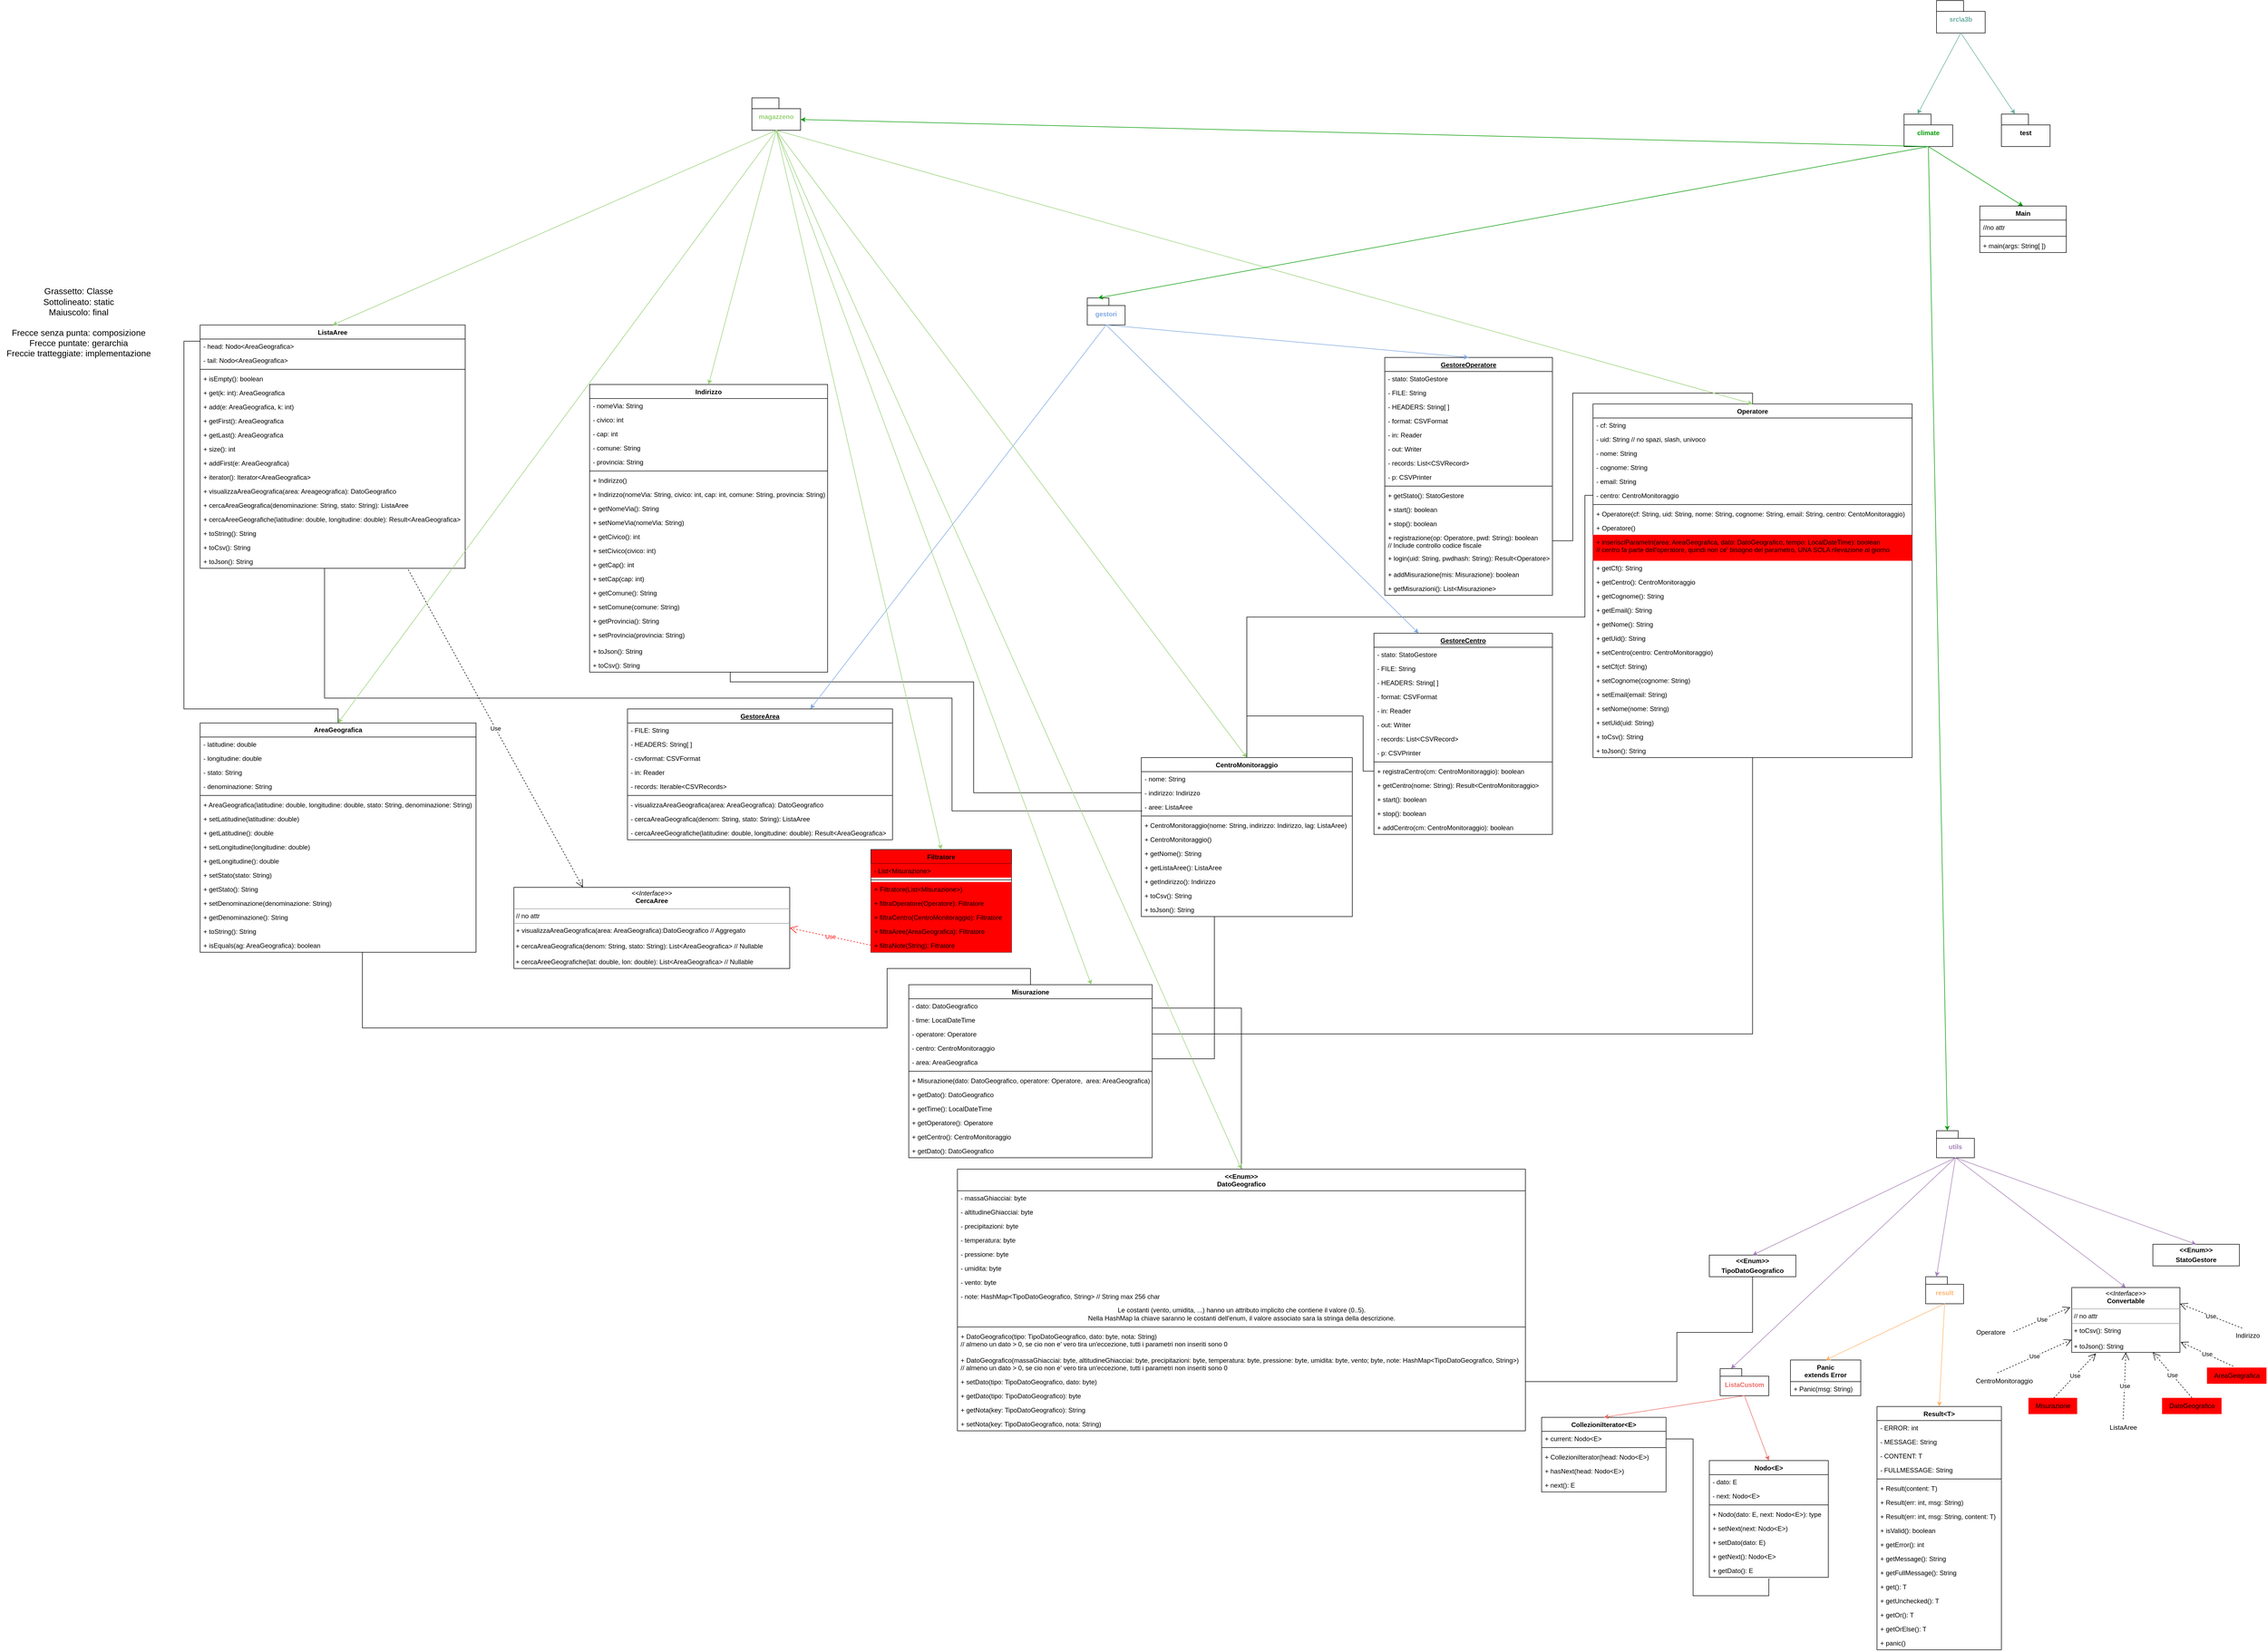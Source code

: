 <mxfile version="21.1.2" type="device">
  <diagram name="Server" id="AGUhUu6FTL9pFBDofL-d">
    <mxGraphModel dx="3189" dy="2299" grid="1" gridSize="10" guides="1" tooltips="1" connect="1" arrows="1" fold="1" page="0" pageScale="1" pageWidth="827" pageHeight="1169" math="0" shadow="0">
      <root>
        <mxCell id="0" />
        <mxCell id="1" parent="0" />
        <mxCell id="JxGRCyyDZtDp2fDfsdCm-1" value="&lt;b&gt;AreaGeografica&lt;/b&gt;" style="swimlane;fontStyle=0;childLayout=stackLayout;horizontal=1;startSize=26;fillColor=none;horizontalStack=0;resizeParent=1;resizeParentMax=0;resizeLast=0;collapsible=1;marginBottom=0;whiteSpace=wrap;html=1;" parent="1" vertex="1">
          <mxGeometry x="-1180" y="-264" width="510" height="424" as="geometry" />
        </mxCell>
        <mxCell id="JxGRCyyDZtDp2fDfsdCm-2" value="- latitudine: double" style="text;strokeColor=none;fillColor=none;align=left;verticalAlign=top;spacingLeft=4;spacingRight=4;overflow=hidden;rotatable=0;points=[[0,0.5],[1,0.5]];portConstraint=eastwest;whiteSpace=wrap;html=1;" parent="JxGRCyyDZtDp2fDfsdCm-1" vertex="1">
          <mxGeometry y="26" width="510" height="26" as="geometry" />
        </mxCell>
        <mxCell id="JxGRCyyDZtDp2fDfsdCm-3" value="- longitudine: double" style="text;strokeColor=none;fillColor=none;align=left;verticalAlign=top;spacingLeft=4;spacingRight=4;overflow=hidden;rotatable=0;points=[[0,0.5],[1,0.5]];portConstraint=eastwest;whiteSpace=wrap;html=1;" parent="JxGRCyyDZtDp2fDfsdCm-1" vertex="1">
          <mxGeometry y="52" width="510" height="26" as="geometry" />
        </mxCell>
        <mxCell id="JxGRCyyDZtDp2fDfsdCm-5" value="- stato: String" style="text;strokeColor=none;fillColor=none;align=left;verticalAlign=top;spacingLeft=4;spacingRight=4;overflow=hidden;rotatable=0;points=[[0,0.5],[1,0.5]];portConstraint=eastwest;whiteSpace=wrap;html=1;" parent="JxGRCyyDZtDp2fDfsdCm-1" vertex="1">
          <mxGeometry y="78" width="510" height="26" as="geometry" />
        </mxCell>
        <mxCell id="JxGRCyyDZtDp2fDfsdCm-4" value="- denominazione: String" style="text;strokeColor=none;fillColor=none;align=left;verticalAlign=top;spacingLeft=4;spacingRight=4;overflow=hidden;rotatable=0;points=[[0,0.5],[1,0.5]];portConstraint=eastwest;whiteSpace=wrap;html=1;" parent="JxGRCyyDZtDp2fDfsdCm-1" vertex="1">
          <mxGeometry y="104" width="510" height="26" as="geometry" />
        </mxCell>
        <mxCell id="CR_k1ErsiSNvkhVKo7Lu-42" value="" style="line;strokeWidth=1;fillColor=none;align=left;verticalAlign=middle;spacingTop=-1;spacingLeft=3;spacingRight=3;rotatable=0;labelPosition=right;points=[];portConstraint=eastwest;strokeColor=inherit;" parent="JxGRCyyDZtDp2fDfsdCm-1" vertex="1">
          <mxGeometry y="130" width="510" height="8" as="geometry" />
        </mxCell>
        <mxCell id="CR_k1ErsiSNvkhVKo7Lu-44" value="+ AreaGeografica(latitudine: double, longitudine: double, stato: String, denominazione: String)" style="text;strokeColor=none;fillColor=none;align=left;verticalAlign=top;spacingLeft=4;spacingRight=4;overflow=hidden;rotatable=0;points=[[0,0.5],[1,0.5]];portConstraint=eastwest;whiteSpace=wrap;html=1;" parent="JxGRCyyDZtDp2fDfsdCm-1" vertex="1">
          <mxGeometry y="138" width="510" height="26" as="geometry" />
        </mxCell>
        <mxCell id="1Jdt_GYBsg09ojtfNfTq-11" value="+ setLatitudine(latitudine: double)" style="text;strokeColor=none;fillColor=none;align=left;verticalAlign=top;spacingLeft=4;spacingRight=4;overflow=hidden;rotatable=0;points=[[0,0.5],[1,0.5]];portConstraint=eastwest;whiteSpace=wrap;html=1;" parent="JxGRCyyDZtDp2fDfsdCm-1" vertex="1">
          <mxGeometry y="164" width="510" height="26" as="geometry" />
        </mxCell>
        <mxCell id="1Jdt_GYBsg09ojtfNfTq-12" value="+ getLatitudine(): double" style="text;strokeColor=none;fillColor=none;align=left;verticalAlign=top;spacingLeft=4;spacingRight=4;overflow=hidden;rotatable=0;points=[[0,0.5],[1,0.5]];portConstraint=eastwest;whiteSpace=wrap;html=1;" parent="JxGRCyyDZtDp2fDfsdCm-1" vertex="1">
          <mxGeometry y="190" width="510" height="26" as="geometry" />
        </mxCell>
        <mxCell id="1Jdt_GYBsg09ojtfNfTq-13" value="+ setLongitudine(longitudine: double)" style="text;strokeColor=none;fillColor=none;align=left;verticalAlign=top;spacingLeft=4;spacingRight=4;overflow=hidden;rotatable=0;points=[[0,0.5],[1,0.5]];portConstraint=eastwest;whiteSpace=wrap;html=1;" parent="JxGRCyyDZtDp2fDfsdCm-1" vertex="1">
          <mxGeometry y="216" width="510" height="26" as="geometry" />
        </mxCell>
        <mxCell id="1Jdt_GYBsg09ojtfNfTq-15" value="+ getLongitudine(): double" style="text;strokeColor=none;fillColor=none;align=left;verticalAlign=top;spacingLeft=4;spacingRight=4;overflow=hidden;rotatable=0;points=[[0,0.5],[1,0.5]];portConstraint=eastwest;whiteSpace=wrap;html=1;" parent="JxGRCyyDZtDp2fDfsdCm-1" vertex="1">
          <mxGeometry y="242" width="510" height="26" as="geometry" />
        </mxCell>
        <mxCell id="1Jdt_GYBsg09ojtfNfTq-16" value="+ setStato(stato: String)" style="text;strokeColor=none;fillColor=none;align=left;verticalAlign=top;spacingLeft=4;spacingRight=4;overflow=hidden;rotatable=0;points=[[0,0.5],[1,0.5]];portConstraint=eastwest;whiteSpace=wrap;html=1;" parent="JxGRCyyDZtDp2fDfsdCm-1" vertex="1">
          <mxGeometry y="268" width="510" height="26" as="geometry" />
        </mxCell>
        <mxCell id="1Jdt_GYBsg09ojtfNfTq-17" value="+ getStato(): String" style="text;strokeColor=none;fillColor=none;align=left;verticalAlign=top;spacingLeft=4;spacingRight=4;overflow=hidden;rotatable=0;points=[[0,0.5],[1,0.5]];portConstraint=eastwest;whiteSpace=wrap;html=1;" parent="JxGRCyyDZtDp2fDfsdCm-1" vertex="1">
          <mxGeometry y="294" width="510" height="26" as="geometry" />
        </mxCell>
        <mxCell id="1Jdt_GYBsg09ojtfNfTq-18" value="+ setDenominazione(denominazione: String)" style="text;strokeColor=none;fillColor=none;align=left;verticalAlign=top;spacingLeft=4;spacingRight=4;overflow=hidden;rotatable=0;points=[[0,0.5],[1,0.5]];portConstraint=eastwest;whiteSpace=wrap;html=1;" parent="JxGRCyyDZtDp2fDfsdCm-1" vertex="1">
          <mxGeometry y="320" width="510" height="26" as="geometry" />
        </mxCell>
        <mxCell id="1Jdt_GYBsg09ojtfNfTq-19" value="+ getDenominazione(): String" style="text;strokeColor=none;fillColor=none;align=left;verticalAlign=top;spacingLeft=4;spacingRight=4;overflow=hidden;rotatable=0;points=[[0,0.5],[1,0.5]];portConstraint=eastwest;whiteSpace=wrap;html=1;" parent="JxGRCyyDZtDp2fDfsdCm-1" vertex="1">
          <mxGeometry y="346" width="510" height="26" as="geometry" />
        </mxCell>
        <mxCell id="1Jdt_GYBsg09ojtfNfTq-2" value="+ toString(): String" style="text;strokeColor=none;fillColor=none;align=left;verticalAlign=top;spacingLeft=4;spacingRight=4;overflow=hidden;rotatable=0;points=[[0,0.5],[1,0.5]];portConstraint=eastwest;whiteSpace=wrap;html=1;" parent="JxGRCyyDZtDp2fDfsdCm-1" vertex="1">
          <mxGeometry y="372" width="510" height="26" as="geometry" />
        </mxCell>
        <mxCell id="1Jdt_GYBsg09ojtfNfTq-1" value="+ isEquals(ag: AreaGeografica): boolean" style="text;strokeColor=none;fillColor=none;align=left;verticalAlign=top;spacingLeft=4;spacingRight=4;overflow=hidden;rotatable=0;points=[[0,0.5],[1,0.5]];portConstraint=eastwest;whiteSpace=wrap;html=1;" parent="JxGRCyyDZtDp2fDfsdCm-1" vertex="1">
          <mxGeometry y="398" width="510" height="26" as="geometry" />
        </mxCell>
        <mxCell id="JxGRCyyDZtDp2fDfsdCm-25" value="&amp;lt;&amp;lt;Enum&amp;gt;&amp;gt;&lt;br&gt;&lt;div&gt;DatoGeografico&lt;/div&gt;" style="swimlane;fontStyle=1;align=center;verticalAlign=top;childLayout=stackLayout;horizontal=1;startSize=40;horizontalStack=0;resizeParent=1;resizeParentMax=0;resizeLast=0;collapsible=1;marginBottom=0;whiteSpace=wrap;html=1;" parent="1" vertex="1">
          <mxGeometry x="220" y="561" width="1050" height="484" as="geometry" />
        </mxCell>
        <mxCell id="JxGRCyyDZtDp2fDfsdCm-34" value="&lt;div&gt;- massaGhiacciai: byte&lt;/div&gt;" style="text;strokeColor=none;fillColor=none;align=left;verticalAlign=top;spacingLeft=4;spacingRight=4;overflow=hidden;rotatable=0;points=[[0,0.5],[1,0.5]];portConstraint=eastwest;whiteSpace=wrap;html=1;" parent="JxGRCyyDZtDp2fDfsdCm-25" vertex="1">
          <mxGeometry y="40" width="1050" height="26" as="geometry" />
        </mxCell>
        <mxCell id="JxGRCyyDZtDp2fDfsdCm-33" value="- altitudineGhiacciai: byte" style="text;strokeColor=none;fillColor=none;align=left;verticalAlign=top;spacingLeft=4;spacingRight=4;overflow=hidden;rotatable=0;points=[[0,0.5],[1,0.5]];portConstraint=eastwest;whiteSpace=wrap;html=1;" parent="JxGRCyyDZtDp2fDfsdCm-25" vertex="1">
          <mxGeometry y="66" width="1050" height="26" as="geometry" />
        </mxCell>
        <mxCell id="JxGRCyyDZtDp2fDfsdCm-32" value="- precipitazioni: byte" style="text;strokeColor=none;fillColor=none;align=left;verticalAlign=top;spacingLeft=4;spacingRight=4;overflow=hidden;rotatable=0;points=[[0,0.5],[1,0.5]];portConstraint=eastwest;whiteSpace=wrap;html=1;" parent="JxGRCyyDZtDp2fDfsdCm-25" vertex="1">
          <mxGeometry y="92" width="1050" height="26" as="geometry" />
        </mxCell>
        <mxCell id="JxGRCyyDZtDp2fDfsdCm-30" value="- temperatura: byte" style="text;strokeColor=none;fillColor=none;align=left;verticalAlign=top;spacingLeft=4;spacingRight=4;overflow=hidden;rotatable=0;points=[[0,0.5],[1,0.5]];portConstraint=eastwest;whiteSpace=wrap;html=1;" parent="JxGRCyyDZtDp2fDfsdCm-25" vertex="1">
          <mxGeometry y="118" width="1050" height="26" as="geometry" />
        </mxCell>
        <mxCell id="JxGRCyyDZtDp2fDfsdCm-31" value="- pressione: byte" style="text;strokeColor=none;fillColor=none;align=left;verticalAlign=top;spacingLeft=4;spacingRight=4;overflow=hidden;rotatable=0;points=[[0,0.5],[1,0.5]];portConstraint=eastwest;whiteSpace=wrap;html=1;" parent="JxGRCyyDZtDp2fDfsdCm-25" vertex="1">
          <mxGeometry y="144" width="1050" height="26" as="geometry" />
        </mxCell>
        <mxCell id="JxGRCyyDZtDp2fDfsdCm-29" value="- umidita: byte" style="text;strokeColor=none;fillColor=none;align=left;verticalAlign=top;spacingLeft=4;spacingRight=4;overflow=hidden;rotatable=0;points=[[0,0.5],[1,0.5]];portConstraint=eastwest;whiteSpace=wrap;html=1;" parent="JxGRCyyDZtDp2fDfsdCm-25" vertex="1">
          <mxGeometry y="170" width="1050" height="26" as="geometry" />
        </mxCell>
        <mxCell id="JxGRCyyDZtDp2fDfsdCm-26" value="- vento: byte" style="text;strokeColor=none;fillColor=none;align=left;verticalAlign=top;spacingLeft=4;spacingRight=4;overflow=hidden;rotatable=0;points=[[0,0.5],[1,0.5]];portConstraint=eastwest;whiteSpace=wrap;html=1;" parent="JxGRCyyDZtDp2fDfsdCm-25" vertex="1">
          <mxGeometry y="196" width="1050" height="26" as="geometry" />
        </mxCell>
        <mxCell id="JxGRCyyDZtDp2fDfsdCm-37" value="- note: HashMap&amp;lt;TipoDatoGeografico, String&amp;gt; // String max 256 char" style="text;strokeColor=none;fillColor=none;align=left;verticalAlign=top;spacingLeft=4;spacingRight=4;overflow=hidden;rotatable=0;points=[[0,0.5],[1,0.5]];portConstraint=eastwest;whiteSpace=wrap;html=1;" parent="JxGRCyyDZtDp2fDfsdCm-25" vertex="1">
          <mxGeometry y="222" width="1050" height="26" as="geometry" />
        </mxCell>
        <mxCell id="CR_k1ErsiSNvkhVKo7Lu-2" value="&lt;div&gt;Le costanti (vento, umidita, ...) hanno un attributo implicito che contiene il valore (0..5).&lt;/div&gt;&lt;div&gt;Nella HashMap la chiave saranno le costanti dell&#39;enum, il valore associato sara la stringa della descrizione.&lt;br&gt;&lt;/div&gt;" style="text;html=1;align=center;verticalAlign=middle;resizable=0;points=[];autosize=1;strokeColor=none;fillColor=none;" parent="JxGRCyyDZtDp2fDfsdCm-25" vertex="1">
          <mxGeometry y="248" width="1050" height="40" as="geometry" />
        </mxCell>
        <mxCell id="JxGRCyyDZtDp2fDfsdCm-27" value="" style="line;strokeWidth=1;fillColor=none;align=left;verticalAlign=middle;spacingTop=-1;spacingLeft=3;spacingRight=3;rotatable=0;labelPosition=right;points=[];portConstraint=eastwest;strokeColor=inherit;" parent="JxGRCyyDZtDp2fDfsdCm-25" vertex="1">
          <mxGeometry y="288" width="1050" height="8" as="geometry" />
        </mxCell>
        <mxCell id="1Jdt_GYBsg09ojtfNfTq-9" value="&lt;div&gt;+ DatoGeografico(tipo: TipoDatoGeografico, dato: byte, nota: String)&lt;/div&gt;&lt;div&gt;// almeno un dato &amp;gt; 0, se cio non e&#39; vero tira un&#39;eccezione, tutti i parametri non inseriti sono 0&lt;/div&gt;" style="text;strokeColor=none;fillColor=none;align=left;verticalAlign=top;spacingLeft=4;spacingRight=4;overflow=hidden;rotatable=0;points=[[0,0.5],[1,0.5]];portConstraint=eastwest;whiteSpace=wrap;html=1;" parent="JxGRCyyDZtDp2fDfsdCm-25" vertex="1">
          <mxGeometry y="296" width="1050" height="44" as="geometry" />
        </mxCell>
        <mxCell id="CR_k1ErsiSNvkhVKo7Lu-45" value="&lt;div&gt;+ DatoGeografico(massaGhiacciai: byte, altitudineGhiacciai: byte, precipitazioni: byte, temperatura: byte, pressione: byte, umidita: byte, vento; byte, note: HashMap&amp;lt;TipoDatoGeografico, String&amp;gt;)&lt;/div&gt;&lt;div&gt;// almeno un dato &amp;gt; 0, se cio non e&#39; vero tira un&#39;eccezione, tutti i parametri non inseriti sono 0&lt;/div&gt;" style="text;strokeColor=none;fillColor=none;align=left;verticalAlign=top;spacingLeft=4;spacingRight=4;overflow=hidden;rotatable=0;points=[[0,0.5],[1,0.5]];portConstraint=eastwest;whiteSpace=wrap;html=1;" parent="JxGRCyyDZtDp2fDfsdCm-25" vertex="1">
          <mxGeometry y="340" width="1050" height="40" as="geometry" />
        </mxCell>
        <mxCell id="1Jdt_GYBsg09ojtfNfTq-23" value="+ setDato(tipo: TipoDatoGeografico, dato: byte)" style="text;strokeColor=none;fillColor=none;align=left;verticalAlign=top;spacingLeft=4;spacingRight=4;overflow=hidden;rotatable=0;points=[[0,0.5],[1,0.5]];portConstraint=eastwest;whiteSpace=wrap;html=1;" parent="JxGRCyyDZtDp2fDfsdCm-25" vertex="1">
          <mxGeometry y="380" width="1050" height="26" as="geometry" />
        </mxCell>
        <mxCell id="1Jdt_GYBsg09ojtfNfTq-22" value="+ getDato(tipo: TipoDatoGeografico): byte" style="text;strokeColor=none;fillColor=none;align=left;verticalAlign=top;spacingLeft=4;spacingRight=4;overflow=hidden;rotatable=0;points=[[0,0.5],[1,0.5]];portConstraint=eastwest;whiteSpace=wrap;html=1;" parent="JxGRCyyDZtDp2fDfsdCm-25" vertex="1">
          <mxGeometry y="406" width="1050" height="26" as="geometry" />
        </mxCell>
        <mxCell id="JxGRCyyDZtDp2fDfsdCm-38" value="+ getNota(key: TipoDatoGeografico): String" style="text;strokeColor=none;fillColor=none;align=left;verticalAlign=top;spacingLeft=4;spacingRight=4;overflow=hidden;rotatable=0;points=[[0,0.5],[1,0.5]];portConstraint=eastwest;whiteSpace=wrap;html=1;" parent="JxGRCyyDZtDp2fDfsdCm-25" vertex="1">
          <mxGeometry y="432" width="1050" height="26" as="geometry" />
        </mxCell>
        <mxCell id="1Jdt_GYBsg09ojtfNfTq-10" value="+ setNota(key: TipoDatoGeografico, nota: String)" style="text;strokeColor=none;fillColor=none;align=left;verticalAlign=top;spacingLeft=4;spacingRight=4;overflow=hidden;rotatable=0;points=[[0,0.5],[1,0.5]];portConstraint=eastwest;whiteSpace=wrap;html=1;" parent="JxGRCyyDZtDp2fDfsdCm-25" vertex="1">
          <mxGeometry y="458" width="1050" height="26" as="geometry" />
        </mxCell>
        <mxCell id="CR_k1ErsiSNvkhVKo7Lu-3" value="Operatore" style="swimlane;fontStyle=1;align=center;verticalAlign=top;childLayout=stackLayout;horizontal=1;startSize=26;horizontalStack=0;resizeParent=1;resizeParentMax=0;resizeLast=0;collapsible=1;marginBottom=0;whiteSpace=wrap;html=1;" parent="1" vertex="1">
          <mxGeometry x="1395" y="-854" width="590" height="654" as="geometry" />
        </mxCell>
        <mxCell id="CR_k1ErsiSNvkhVKo7Lu-8" value="- cf: String" style="text;strokeColor=none;fillColor=none;align=left;verticalAlign=top;spacingLeft=4;spacingRight=4;overflow=hidden;rotatable=0;points=[[0,0.5],[1,0.5]];portConstraint=eastwest;whiteSpace=wrap;html=1;" parent="CR_k1ErsiSNvkhVKo7Lu-3" vertex="1">
          <mxGeometry y="26" width="590" height="26" as="geometry" />
        </mxCell>
        <mxCell id="CR_k1ErsiSNvkhVKo7Lu-14" value="- uid: String // no spazi, slash, univoco" style="text;strokeColor=none;fillColor=none;align=left;verticalAlign=top;spacingLeft=4;spacingRight=4;overflow=hidden;rotatable=0;points=[[0,0.5],[1,0.5]];portConstraint=eastwest;whiteSpace=wrap;html=1;" parent="CR_k1ErsiSNvkhVKo7Lu-3" vertex="1">
          <mxGeometry y="52" width="590" height="26" as="geometry" />
        </mxCell>
        <mxCell id="CR_k1ErsiSNvkhVKo7Lu-4" value="- nome: String" style="text;strokeColor=none;fillColor=none;align=left;verticalAlign=top;spacingLeft=4;spacingRight=4;overflow=hidden;rotatable=0;points=[[0,0.5],[1,0.5]];portConstraint=eastwest;whiteSpace=wrap;html=1;" parent="CR_k1ErsiSNvkhVKo7Lu-3" vertex="1">
          <mxGeometry y="78" width="590" height="26" as="geometry" />
        </mxCell>
        <mxCell id="CR_k1ErsiSNvkhVKo7Lu-7" value="- cognome: String" style="text;strokeColor=none;fillColor=none;align=left;verticalAlign=top;spacingLeft=4;spacingRight=4;overflow=hidden;rotatable=0;points=[[0,0.5],[1,0.5]];portConstraint=eastwest;whiteSpace=wrap;html=1;" parent="CR_k1ErsiSNvkhVKo7Lu-3" vertex="1">
          <mxGeometry y="104" width="590" height="26" as="geometry" />
        </mxCell>
        <mxCell id="CR_k1ErsiSNvkhVKo7Lu-13" value="&lt;div&gt;- email: String&lt;/div&gt;" style="text;strokeColor=none;fillColor=none;align=left;verticalAlign=top;spacingLeft=4;spacingRight=4;overflow=hidden;rotatable=0;points=[[0,0.5],[1,0.5]];portConstraint=eastwest;whiteSpace=wrap;html=1;" parent="CR_k1ErsiSNvkhVKo7Lu-3" vertex="1">
          <mxGeometry y="130" width="590" height="26" as="geometry" />
        </mxCell>
        <mxCell id="CR_k1ErsiSNvkhVKo7Lu-15" value="- centro: CentroMonitoraggio" style="text;strokeColor=none;fillColor=none;align=left;verticalAlign=top;spacingLeft=4;spacingRight=4;overflow=hidden;rotatable=0;points=[[0,0.5],[1,0.5]];portConstraint=eastwest;whiteSpace=wrap;html=1;" parent="CR_k1ErsiSNvkhVKo7Lu-3" vertex="1">
          <mxGeometry y="156" width="590" height="26" as="geometry" />
        </mxCell>
        <mxCell id="CR_k1ErsiSNvkhVKo7Lu-5" value="" style="line;strokeWidth=1;fillColor=none;align=left;verticalAlign=middle;spacingTop=-1;spacingLeft=3;spacingRight=3;rotatable=0;labelPosition=right;points=[];portConstraint=eastwest;strokeColor=inherit;" parent="CR_k1ErsiSNvkhVKo7Lu-3" vertex="1">
          <mxGeometry y="182" width="590" height="8" as="geometry" />
        </mxCell>
        <mxCell id="CR_k1ErsiSNvkhVKo7Lu-6" value="+ Operatore(cf: String, uid: String, nome: String, cognome: String, email: String, centro: CentoMonitoraggio)" style="text;strokeColor=none;fillColor=none;align=left;verticalAlign=top;spacingLeft=4;spacingRight=4;overflow=hidden;rotatable=0;points=[[0,0.5],[1,0.5]];portConstraint=eastwest;whiteSpace=wrap;html=1;" parent="CR_k1ErsiSNvkhVKo7Lu-3" vertex="1">
          <mxGeometry y="190" width="590" height="26" as="geometry" />
        </mxCell>
        <mxCell id="CR_k1ErsiSNvkhVKo7Lu-40" value="+ Operatore()" style="text;strokeColor=none;fillColor=none;align=left;verticalAlign=top;spacingLeft=4;spacingRight=4;overflow=hidden;rotatable=0;points=[[0,0.5],[1,0.5]];portConstraint=eastwest;whiteSpace=wrap;html=1;" parent="CR_k1ErsiSNvkhVKo7Lu-3" vertex="1">
          <mxGeometry y="216" width="590" height="26" as="geometry" />
        </mxCell>
        <mxCell id="CR_k1ErsiSNvkhVKo7Lu-75" value="&lt;div&gt;+ inserisciParametri(area: AreaGeografica, dato: DatoGeografico, tempo: LocalDateTime): boolean&lt;/div&gt;&lt;div&gt;// centro fa parte dell&#39;operatore, quindi non ce&#39; bisogno del parametro, UNA SOLA rilevazione al giorno&lt;/div&gt;" style="text;strokeColor=none;fillColor=#FF0000;align=left;verticalAlign=top;spacingLeft=4;spacingRight=4;overflow=hidden;rotatable=0;points=[[0,0.5],[1,0.5]];portConstraint=eastwest;whiteSpace=wrap;html=1;" parent="CR_k1ErsiSNvkhVKo7Lu-3" vertex="1">
          <mxGeometry y="242" width="590" height="48" as="geometry" />
        </mxCell>
        <mxCell id="1Jdt_GYBsg09ojtfNfTq-53" value="+ getCf(): String" style="text;strokeColor=none;fillColor=none;align=left;verticalAlign=top;spacingLeft=4;spacingRight=4;overflow=hidden;rotatable=0;points=[[0,0.5],[1,0.5]];portConstraint=eastwest;whiteSpace=wrap;html=1;" parent="CR_k1ErsiSNvkhVKo7Lu-3" vertex="1">
          <mxGeometry y="290" width="590" height="26" as="geometry" />
        </mxCell>
        <mxCell id="1Jdt_GYBsg09ojtfNfTq-59" value="+ getCentro(): CentroMonitoraggio" style="text;strokeColor=none;fillColor=none;align=left;verticalAlign=top;spacingLeft=4;spacingRight=4;overflow=hidden;rotatable=0;points=[[0,0.5],[1,0.5]];portConstraint=eastwest;whiteSpace=wrap;html=1;" parent="CR_k1ErsiSNvkhVKo7Lu-3" vertex="1">
          <mxGeometry y="316" width="590" height="26" as="geometry" />
        </mxCell>
        <mxCell id="1Jdt_GYBsg09ojtfNfTq-60" value="+ getCognome(): String" style="text;strokeColor=none;fillColor=none;align=left;verticalAlign=top;spacingLeft=4;spacingRight=4;overflow=hidden;rotatable=0;points=[[0,0.5],[1,0.5]];portConstraint=eastwest;whiteSpace=wrap;html=1;" parent="CR_k1ErsiSNvkhVKo7Lu-3" vertex="1">
          <mxGeometry y="342" width="590" height="26" as="geometry" />
        </mxCell>
        <mxCell id="1Jdt_GYBsg09ojtfNfTq-61" value="+ getEmail(): String" style="text;strokeColor=none;fillColor=none;align=left;verticalAlign=top;spacingLeft=4;spacingRight=4;overflow=hidden;rotatable=0;points=[[0,0.5],[1,0.5]];portConstraint=eastwest;whiteSpace=wrap;html=1;" parent="CR_k1ErsiSNvkhVKo7Lu-3" vertex="1">
          <mxGeometry y="368" width="590" height="26" as="geometry" />
        </mxCell>
        <mxCell id="1Jdt_GYBsg09ojtfNfTq-62" value="+ getNome(): String" style="text;strokeColor=none;fillColor=none;align=left;verticalAlign=top;spacingLeft=4;spacingRight=4;overflow=hidden;rotatable=0;points=[[0,0.5],[1,0.5]];portConstraint=eastwest;whiteSpace=wrap;html=1;" parent="CR_k1ErsiSNvkhVKo7Lu-3" vertex="1">
          <mxGeometry y="394" width="590" height="26" as="geometry" />
        </mxCell>
        <mxCell id="1Jdt_GYBsg09ojtfNfTq-63" value="+ getUid(): String" style="text;strokeColor=none;fillColor=none;align=left;verticalAlign=top;spacingLeft=4;spacingRight=4;overflow=hidden;rotatable=0;points=[[0,0.5],[1,0.5]];portConstraint=eastwest;whiteSpace=wrap;html=1;" parent="CR_k1ErsiSNvkhVKo7Lu-3" vertex="1">
          <mxGeometry y="420" width="590" height="26" as="geometry" />
        </mxCell>
        <mxCell id="1Jdt_GYBsg09ojtfNfTq-52" value="+ setCentro(centro: CentroMonitoraggio)" style="text;strokeColor=none;fillColor=none;align=left;verticalAlign=top;spacingLeft=4;spacingRight=4;overflow=hidden;rotatable=0;points=[[0,0.5],[1,0.5]];portConstraint=eastwest;whiteSpace=wrap;html=1;" parent="CR_k1ErsiSNvkhVKo7Lu-3" vertex="1">
          <mxGeometry y="446" width="590" height="26" as="geometry" />
        </mxCell>
        <mxCell id="1Jdt_GYBsg09ojtfNfTq-54" value="+ setCf(cf: String)" style="text;strokeColor=none;fillColor=none;align=left;verticalAlign=top;spacingLeft=4;spacingRight=4;overflow=hidden;rotatable=0;points=[[0,0.5],[1,0.5]];portConstraint=eastwest;whiteSpace=wrap;html=1;" parent="CR_k1ErsiSNvkhVKo7Lu-3" vertex="1">
          <mxGeometry y="472" width="590" height="26" as="geometry" />
        </mxCell>
        <mxCell id="1Jdt_GYBsg09ojtfNfTq-55" value="+ setCognome(cognome: String)" style="text;strokeColor=none;fillColor=none;align=left;verticalAlign=top;spacingLeft=4;spacingRight=4;overflow=hidden;rotatable=0;points=[[0,0.5],[1,0.5]];portConstraint=eastwest;whiteSpace=wrap;html=1;" parent="CR_k1ErsiSNvkhVKo7Lu-3" vertex="1">
          <mxGeometry y="498" width="590" height="26" as="geometry" />
        </mxCell>
        <mxCell id="1Jdt_GYBsg09ojtfNfTq-57" value="+ setEmail(email: String)" style="text;strokeColor=none;fillColor=none;align=left;verticalAlign=top;spacingLeft=4;spacingRight=4;overflow=hidden;rotatable=0;points=[[0,0.5],[1,0.5]];portConstraint=eastwest;whiteSpace=wrap;html=1;" parent="CR_k1ErsiSNvkhVKo7Lu-3" vertex="1">
          <mxGeometry y="524" width="590" height="26" as="geometry" />
        </mxCell>
        <mxCell id="1Jdt_GYBsg09ojtfNfTq-56" value="+ setNome(nome: String)" style="text;strokeColor=none;fillColor=none;align=left;verticalAlign=top;spacingLeft=4;spacingRight=4;overflow=hidden;rotatable=0;points=[[0,0.5],[1,0.5]];portConstraint=eastwest;whiteSpace=wrap;html=1;" parent="CR_k1ErsiSNvkhVKo7Lu-3" vertex="1">
          <mxGeometry y="550" width="590" height="26" as="geometry" />
        </mxCell>
        <mxCell id="1Jdt_GYBsg09ojtfNfTq-58" value="+ setUid(uid: String)" style="text;strokeColor=none;fillColor=none;align=left;verticalAlign=top;spacingLeft=4;spacingRight=4;overflow=hidden;rotatable=0;points=[[0,0.5],[1,0.5]];portConstraint=eastwest;whiteSpace=wrap;html=1;" parent="CR_k1ErsiSNvkhVKo7Lu-3" vertex="1">
          <mxGeometry y="576" width="590" height="26" as="geometry" />
        </mxCell>
        <mxCell id="bdjX0r9fJMQ_H3sQ5ACj-9" value="+ toCsv(): String" style="text;strokeColor=none;fillColor=none;align=left;verticalAlign=top;spacingLeft=4;spacingRight=4;overflow=hidden;rotatable=0;points=[[0,0.5],[1,0.5]];portConstraint=eastwest;whiteSpace=wrap;html=1;" parent="CR_k1ErsiSNvkhVKo7Lu-3" vertex="1">
          <mxGeometry y="602" width="590" height="26" as="geometry" />
        </mxCell>
        <mxCell id="bdjX0r9fJMQ_H3sQ5ACj-8" value="+ toJson(): String" style="text;strokeColor=none;fillColor=none;align=left;verticalAlign=top;spacingLeft=4;spacingRight=4;overflow=hidden;rotatable=0;points=[[0,0.5],[1,0.5]];portConstraint=eastwest;whiteSpace=wrap;html=1;" parent="CR_k1ErsiSNvkhVKo7Lu-3" vertex="1">
          <mxGeometry y="628" width="590" height="26" as="geometry" />
        </mxCell>
        <mxCell id="CR_k1ErsiSNvkhVKo7Lu-16" value="&lt;u&gt;GestoreOperatore&lt;/u&gt;" style="swimlane;fontStyle=1;align=center;verticalAlign=top;childLayout=stackLayout;horizontal=1;startSize=26;horizontalStack=0;resizeParent=1;resizeParentMax=0;resizeLast=0;collapsible=1;marginBottom=0;whiteSpace=wrap;html=1;" parent="1" vertex="1">
          <mxGeometry x="1010" y="-940" width="310" height="440" as="geometry">
            <mxRectangle x="870" y="-630" width="140" height="30" as="alternateBounds" />
          </mxGeometry>
        </mxCell>
        <mxCell id="rwdCQd7gixkANc_7y31K-13" value="- stato: StatoGestore" style="text;strokeColor=none;fillColor=none;align=left;verticalAlign=top;spacingLeft=4;spacingRight=4;overflow=hidden;rotatable=0;points=[[0,0.5],[1,0.5]];portConstraint=eastwest;whiteSpace=wrap;html=1;" vertex="1" parent="CR_k1ErsiSNvkhVKo7Lu-16">
          <mxGeometry y="26" width="310" height="26" as="geometry" />
        </mxCell>
        <mxCell id="rwdCQd7gixkANc_7y31K-14" value="- FILE: String" style="text;strokeColor=none;fillColor=none;align=left;verticalAlign=top;spacingLeft=4;spacingRight=4;overflow=hidden;rotatable=0;points=[[0,0.5],[1,0.5]];portConstraint=eastwest;whiteSpace=wrap;html=1;" vertex="1" parent="CR_k1ErsiSNvkhVKo7Lu-16">
          <mxGeometry y="52" width="310" height="26" as="geometry" />
        </mxCell>
        <mxCell id="rwdCQd7gixkANc_7y31K-15" value="- HEADERS: String[ ]" style="text;strokeColor=none;fillColor=none;align=left;verticalAlign=top;spacingLeft=4;spacingRight=4;overflow=hidden;rotatable=0;points=[[0,0.5],[1,0.5]];portConstraint=eastwest;whiteSpace=wrap;html=1;" vertex="1" parent="CR_k1ErsiSNvkhVKo7Lu-16">
          <mxGeometry y="78" width="310" height="26" as="geometry" />
        </mxCell>
        <mxCell id="rwdCQd7gixkANc_7y31K-16" value="- format: CSVFormat" style="text;strokeColor=none;fillColor=none;align=left;verticalAlign=top;spacingLeft=4;spacingRight=4;overflow=hidden;rotatable=0;points=[[0,0.5],[1,0.5]];portConstraint=eastwest;whiteSpace=wrap;html=1;" vertex="1" parent="CR_k1ErsiSNvkhVKo7Lu-16">
          <mxGeometry y="104" width="310" height="26" as="geometry" />
        </mxCell>
        <mxCell id="rwdCQd7gixkANc_7y31K-17" value="- in: Reader" style="text;strokeColor=none;fillColor=none;align=left;verticalAlign=top;spacingLeft=4;spacingRight=4;overflow=hidden;rotatable=0;points=[[0,0.5],[1,0.5]];portConstraint=eastwest;whiteSpace=wrap;html=1;" vertex="1" parent="CR_k1ErsiSNvkhVKo7Lu-16">
          <mxGeometry y="130" width="310" height="26" as="geometry" />
        </mxCell>
        <mxCell id="rwdCQd7gixkANc_7y31K-18" value="- out: Writer" style="text;strokeColor=none;fillColor=none;align=left;verticalAlign=top;spacingLeft=4;spacingRight=4;overflow=hidden;rotatable=0;points=[[0,0.5],[1,0.5]];portConstraint=eastwest;whiteSpace=wrap;html=1;" vertex="1" parent="CR_k1ErsiSNvkhVKo7Lu-16">
          <mxGeometry y="156" width="310" height="26" as="geometry" />
        </mxCell>
        <mxCell id="rwdCQd7gixkANc_7y31K-19" value="- records: List&amp;lt;CSVRecord&amp;gt;" style="text;strokeColor=none;fillColor=none;align=left;verticalAlign=top;spacingLeft=4;spacingRight=4;overflow=hidden;rotatable=0;points=[[0,0.5],[1,0.5]];portConstraint=eastwest;whiteSpace=wrap;html=1;" vertex="1" parent="CR_k1ErsiSNvkhVKo7Lu-16">
          <mxGeometry y="182" width="310" height="26" as="geometry" />
        </mxCell>
        <mxCell id="rwdCQd7gixkANc_7y31K-20" value="- p: CSVPrinter" style="text;strokeColor=none;fillColor=none;align=left;verticalAlign=top;spacingLeft=4;spacingRight=4;overflow=hidden;rotatable=0;points=[[0,0.5],[1,0.5]];portConstraint=eastwest;whiteSpace=wrap;html=1;" vertex="1" parent="CR_k1ErsiSNvkhVKo7Lu-16">
          <mxGeometry y="208" width="310" height="26" as="geometry" />
        </mxCell>
        <mxCell id="CR_k1ErsiSNvkhVKo7Lu-18" value="" style="line;strokeWidth=1;fillColor=none;align=left;verticalAlign=middle;spacingTop=-1;spacingLeft=3;spacingRight=3;rotatable=0;labelPosition=right;points=[];portConstraint=eastwest;strokeColor=inherit;" parent="CR_k1ErsiSNvkhVKo7Lu-16" vertex="1">
          <mxGeometry y="234" width="310" height="8" as="geometry" />
        </mxCell>
        <mxCell id="rwdCQd7gixkANc_7y31K-21" value="+ getStato(): StatoGestore" style="text;strokeColor=none;fillColor=none;align=left;verticalAlign=top;spacingLeft=4;spacingRight=4;overflow=hidden;rotatable=0;points=[[0,0.5],[1,0.5]];portConstraint=eastwest;whiteSpace=wrap;html=1;" vertex="1" parent="CR_k1ErsiSNvkhVKo7Lu-16">
          <mxGeometry y="242" width="310" height="26" as="geometry" />
        </mxCell>
        <mxCell id="rwdCQd7gixkANc_7y31K-22" value="+ start(): boolean" style="text;strokeColor=none;fillColor=none;align=left;verticalAlign=top;spacingLeft=4;spacingRight=4;overflow=hidden;rotatable=0;points=[[0,0.5],[1,0.5]];portConstraint=eastwest;whiteSpace=wrap;html=1;" vertex="1" parent="CR_k1ErsiSNvkhVKo7Lu-16">
          <mxGeometry y="268" width="310" height="26" as="geometry" />
        </mxCell>
        <mxCell id="rwdCQd7gixkANc_7y31K-23" value="+ stop(): boolean" style="text;strokeColor=none;fillColor=none;align=left;verticalAlign=top;spacingLeft=4;spacingRight=4;overflow=hidden;rotatable=0;points=[[0,0.5],[1,0.5]];portConstraint=eastwest;whiteSpace=wrap;html=1;" vertex="1" parent="CR_k1ErsiSNvkhVKo7Lu-16">
          <mxGeometry y="294" width="310" height="26" as="geometry" />
        </mxCell>
        <mxCell id="CR_k1ErsiSNvkhVKo7Lu-19" value="&lt;div&gt;+ registrazione(op: Operatore, pwd: String): boolean&lt;/div&gt;&lt;div&gt;// Include controllo codice fiscale&lt;br&gt;&lt;/div&gt;" style="text;strokeColor=none;fillColor=none;align=left;verticalAlign=top;spacingLeft=4;spacingRight=4;overflow=hidden;rotatable=0;points=[[0,0.5],[1,0.5]];portConstraint=eastwest;whiteSpace=wrap;html=1;" parent="CR_k1ErsiSNvkhVKo7Lu-16" vertex="1">
          <mxGeometry y="320" width="310" height="38" as="geometry" />
        </mxCell>
        <mxCell id="CR_k1ErsiSNvkhVKo7Lu-25" value="+ login(uid: String, pwdhash: String): Result&amp;lt;Operatore&amp;gt;" style="text;strokeColor=none;fillColor=none;align=left;verticalAlign=top;spacingLeft=4;spacingRight=4;overflow=hidden;rotatable=0;points=[[0,0.5],[1,0.5]];portConstraint=eastwest;whiteSpace=wrap;html=1;" parent="CR_k1ErsiSNvkhVKo7Lu-16" vertex="1">
          <mxGeometry y="358" width="310" height="30" as="geometry" />
        </mxCell>
        <mxCell id="1Jdt_GYBsg09ojtfNfTq-27" value="+ addMisurazione(mis: Misurazione): boolean" style="text;strokeColor=none;fillColor=none;align=left;verticalAlign=top;spacingLeft=4;spacingRight=4;overflow=hidden;rotatable=0;points=[[0,0.5],[1,0.5]];portConstraint=eastwest;whiteSpace=wrap;html=1;" parent="CR_k1ErsiSNvkhVKo7Lu-16" vertex="1">
          <mxGeometry y="388" width="310" height="26" as="geometry" />
        </mxCell>
        <mxCell id="1Jdt_GYBsg09ojtfNfTq-28" value="+ getMisurazioni(): List&amp;lt;Misurazione&amp;gt;" style="text;strokeColor=none;fillColor=none;align=left;verticalAlign=top;spacingLeft=4;spacingRight=4;overflow=hidden;rotatable=0;points=[[0,0.5],[1,0.5]];portConstraint=eastwest;whiteSpace=wrap;html=1;" parent="CR_k1ErsiSNvkhVKo7Lu-16" vertex="1">
          <mxGeometry y="414" width="310" height="26" as="geometry" />
        </mxCell>
        <mxCell id="CR_k1ErsiSNvkhVKo7Lu-20" value="CentroMonitoraggio" style="swimlane;fontStyle=1;align=center;verticalAlign=top;childLayout=stackLayout;horizontal=1;startSize=26;horizontalStack=0;resizeParent=1;resizeParentMax=0;resizeLast=0;collapsible=1;marginBottom=0;whiteSpace=wrap;html=1;" parent="1" vertex="1">
          <mxGeometry x="560" y="-200" width="390" height="294" as="geometry">
            <mxRectangle x="330" y="-394" width="160" height="30" as="alternateBounds" />
          </mxGeometry>
        </mxCell>
        <mxCell id="CR_k1ErsiSNvkhVKo7Lu-21" value="- nome: String" style="text;strokeColor=none;fillColor=none;align=left;verticalAlign=top;spacingLeft=4;spacingRight=4;overflow=hidden;rotatable=0;points=[[0,0.5],[1,0.5]];portConstraint=eastwest;whiteSpace=wrap;html=1;" parent="CR_k1ErsiSNvkhVKo7Lu-20" vertex="1">
          <mxGeometry y="26" width="390" height="26" as="geometry" />
        </mxCell>
        <mxCell id="CR_k1ErsiSNvkhVKo7Lu-46" value="- indirizzo: Indirizzo" style="text;strokeColor=none;fillColor=none;align=left;verticalAlign=top;spacingLeft=4;spacingRight=4;overflow=hidden;rotatable=0;points=[[0,0.5],[1,0.5]];portConstraint=eastwest;whiteSpace=wrap;html=1;" parent="CR_k1ErsiSNvkhVKo7Lu-20" vertex="1">
          <mxGeometry y="52" width="390" height="26" as="geometry" />
        </mxCell>
        <mxCell id="cc2GugJCtvvkN4oewJvx-11" value="- aree: ListaAree" style="text;strokeColor=none;fillColor=none;align=left;verticalAlign=top;spacingLeft=4;spacingRight=4;overflow=hidden;rotatable=0;points=[[0,0.5],[1,0.5]];portConstraint=eastwest;whiteSpace=wrap;html=1;" parent="CR_k1ErsiSNvkhVKo7Lu-20" vertex="1">
          <mxGeometry y="78" width="390" height="26" as="geometry" />
        </mxCell>
        <mxCell id="CR_k1ErsiSNvkhVKo7Lu-22" value="" style="line;strokeWidth=1;fillColor=none;align=left;verticalAlign=middle;spacingTop=-1;spacingLeft=3;spacingRight=3;rotatable=0;labelPosition=right;points=[];portConstraint=eastwest;strokeColor=inherit;" parent="CR_k1ErsiSNvkhVKo7Lu-20" vertex="1">
          <mxGeometry y="104" width="390" height="8" as="geometry" />
        </mxCell>
        <mxCell id="CR_k1ErsiSNvkhVKo7Lu-23" value="+ CentroMonitoraggio(nome: String, indirizzo: Indirizzo, lag: ListaAree)" style="text;strokeColor=none;fillColor=none;align=left;verticalAlign=top;spacingLeft=4;spacingRight=4;overflow=hidden;rotatable=0;points=[[0,0.5],[1,0.5]];portConstraint=eastwest;whiteSpace=wrap;html=1;" parent="CR_k1ErsiSNvkhVKo7Lu-20" vertex="1">
          <mxGeometry y="112" width="390" height="26" as="geometry" />
        </mxCell>
        <mxCell id="1Jdt_GYBsg09ojtfNfTq-3" value="+ CentroMonitoraggio()" style="text;strokeColor=none;fillColor=none;align=left;verticalAlign=top;spacingLeft=4;spacingRight=4;overflow=hidden;rotatable=0;points=[[0,0.5],[1,0.5]];portConstraint=eastwest;whiteSpace=wrap;html=1;" parent="CR_k1ErsiSNvkhVKo7Lu-20" vertex="1">
          <mxGeometry y="138" width="390" height="26" as="geometry" />
        </mxCell>
        <mxCell id="bldTi9UOd9SJY0ahShX0-102" value="+ getNome(): String" style="text;strokeColor=none;fillColor=none;align=left;verticalAlign=top;spacingLeft=4;spacingRight=4;overflow=hidden;rotatable=0;points=[[0,0.5],[1,0.5]];portConstraint=eastwest;whiteSpace=wrap;html=1;" parent="CR_k1ErsiSNvkhVKo7Lu-20" vertex="1">
          <mxGeometry y="164" width="390" height="26" as="geometry" />
        </mxCell>
        <mxCell id="1Jdt_GYBsg09ojtfNfTq-6" value="+ getListaAree(): ListaAree" style="text;strokeColor=none;fillColor=none;align=left;verticalAlign=top;spacingLeft=4;spacingRight=4;overflow=hidden;rotatable=0;points=[[0,0.5],[1,0.5]];portConstraint=eastwest;whiteSpace=wrap;html=1;" parent="CR_k1ErsiSNvkhVKo7Lu-20" vertex="1">
          <mxGeometry y="190" width="390" height="26" as="geometry" />
        </mxCell>
        <mxCell id="rwdCQd7gixkANc_7y31K-24" value="+ getIndirizzo(): Indirizzo" style="text;strokeColor=none;fillColor=none;align=left;verticalAlign=top;spacingLeft=4;spacingRight=4;overflow=hidden;rotatable=0;points=[[0,0.5],[1,0.5]];portConstraint=eastwest;whiteSpace=wrap;html=1;" vertex="1" parent="CR_k1ErsiSNvkhVKo7Lu-20">
          <mxGeometry y="216" width="390" height="26" as="geometry" />
        </mxCell>
        <mxCell id="1Jdt_GYBsg09ojtfNfTq-7" value="+ toCsv(): String" style="text;strokeColor=none;fillColor=none;align=left;verticalAlign=top;spacingLeft=4;spacingRight=4;overflow=hidden;rotatable=0;points=[[0,0.5],[1,0.5]];portConstraint=eastwest;whiteSpace=wrap;html=1;" parent="CR_k1ErsiSNvkhVKo7Lu-20" vertex="1">
          <mxGeometry y="242" width="390" height="26" as="geometry" />
        </mxCell>
        <mxCell id="bdjX0r9fJMQ_H3sQ5ACj-1" value="+ toJson(): String" style="text;strokeColor=none;fillColor=none;align=left;verticalAlign=top;spacingLeft=4;spacingRight=4;overflow=hidden;rotatable=0;points=[[0,0.5],[1,0.5]];portConstraint=eastwest;whiteSpace=wrap;html=1;" parent="CR_k1ErsiSNvkhVKo7Lu-20" vertex="1">
          <mxGeometry y="268" width="390" height="26" as="geometry" />
        </mxCell>
        <mxCell id="CR_k1ErsiSNvkhVKo7Lu-27" style="edgeStyle=orthogonalEdgeStyle;rounded=0;orthogonalLoop=1;jettySize=auto;html=1;strokeColor=default;endArrow=none;endFill=0;exitX=0;exitY=0.5;exitDx=0;exitDy=0;entryX=0.5;entryY=0;entryDx=0;entryDy=0;" parent="1" source="CR_k1ErsiSNvkhVKo7Lu-15" target="CR_k1ErsiSNvkhVKo7Lu-20" edge="1">
          <mxGeometry relative="1" as="geometry">
            <Array as="points">
              <mxPoint x="1380" y="-685" />
              <mxPoint x="1380" y="-460" />
              <mxPoint x="755" y="-460" />
            </Array>
          </mxGeometry>
        </mxCell>
        <mxCell id="CR_k1ErsiSNvkhVKo7Lu-38" style="edgeStyle=orthogonalEdgeStyle;rounded=0;orthogonalLoop=1;jettySize=auto;html=1;endArrow=none;endFill=0;entryX=0.5;entryY=0;entryDx=0;entryDy=0;" parent="1" source="CR_k1ErsiSNvkhVKo7Lu-19" target="CR_k1ErsiSNvkhVKo7Lu-3" edge="1">
          <mxGeometry relative="1" as="geometry" />
        </mxCell>
        <mxCell id="CR_k1ErsiSNvkhVKo7Lu-47" value="Indirizzo" style="swimlane;fontStyle=1;align=center;verticalAlign=top;childLayout=stackLayout;horizontal=1;startSize=26;horizontalStack=0;resizeParent=1;resizeParentMax=0;resizeLast=0;collapsible=1;marginBottom=0;whiteSpace=wrap;html=1;" parent="1" vertex="1">
          <mxGeometry x="-460" y="-890" width="440" height="532" as="geometry" />
        </mxCell>
        <mxCell id="CR_k1ErsiSNvkhVKo7Lu-52" value="- nomeVia: String" style="text;strokeColor=none;fillColor=none;align=left;verticalAlign=top;spacingLeft=4;spacingRight=4;overflow=hidden;rotatable=0;points=[[0,0.5],[1,0.5]];portConstraint=eastwest;whiteSpace=wrap;html=1;" parent="CR_k1ErsiSNvkhVKo7Lu-47" vertex="1">
          <mxGeometry y="26" width="440" height="26" as="geometry" />
        </mxCell>
        <mxCell id="CR_k1ErsiSNvkhVKo7Lu-53" value="- civico: int" style="text;strokeColor=none;fillColor=none;align=left;verticalAlign=top;spacingLeft=4;spacingRight=4;overflow=hidden;rotatable=0;points=[[0,0.5],[1,0.5]];portConstraint=eastwest;whiteSpace=wrap;html=1;" parent="CR_k1ErsiSNvkhVKo7Lu-47" vertex="1">
          <mxGeometry y="52" width="440" height="26" as="geometry" />
        </mxCell>
        <mxCell id="CR_k1ErsiSNvkhVKo7Lu-54" value="- cap: int" style="text;strokeColor=none;fillColor=none;align=left;verticalAlign=top;spacingLeft=4;spacingRight=4;overflow=hidden;rotatable=0;points=[[0,0.5],[1,0.5]];portConstraint=eastwest;whiteSpace=wrap;html=1;" parent="CR_k1ErsiSNvkhVKo7Lu-47" vertex="1">
          <mxGeometry y="78" width="440" height="26" as="geometry" />
        </mxCell>
        <mxCell id="CR_k1ErsiSNvkhVKo7Lu-55" value="- comune: String" style="text;strokeColor=none;fillColor=none;align=left;verticalAlign=top;spacingLeft=4;spacingRight=4;overflow=hidden;rotatable=0;points=[[0,0.5],[1,0.5]];portConstraint=eastwest;whiteSpace=wrap;html=1;" parent="CR_k1ErsiSNvkhVKo7Lu-47" vertex="1">
          <mxGeometry y="104" width="440" height="26" as="geometry" />
        </mxCell>
        <mxCell id="CR_k1ErsiSNvkhVKo7Lu-56" value="- provincia: String" style="text;strokeColor=none;fillColor=none;align=left;verticalAlign=top;spacingLeft=4;spacingRight=4;overflow=hidden;rotatable=0;points=[[0,0.5],[1,0.5]];portConstraint=eastwest;whiteSpace=wrap;html=1;" parent="CR_k1ErsiSNvkhVKo7Lu-47" vertex="1">
          <mxGeometry y="130" width="440" height="26" as="geometry" />
        </mxCell>
        <mxCell id="CR_k1ErsiSNvkhVKo7Lu-49" value="" style="line;strokeWidth=1;fillColor=none;align=left;verticalAlign=middle;spacingTop=-1;spacingLeft=3;spacingRight=3;rotatable=0;labelPosition=right;points=[];portConstraint=eastwest;strokeColor=inherit;" parent="CR_k1ErsiSNvkhVKo7Lu-47" vertex="1">
          <mxGeometry y="156" width="440" height="8" as="geometry" />
        </mxCell>
        <mxCell id="CR_k1ErsiSNvkhVKo7Lu-50" value="+ Indirizzo()" style="text;strokeColor=none;fillColor=none;align=left;verticalAlign=top;spacingLeft=4;spacingRight=4;overflow=hidden;rotatable=0;points=[[0,0.5],[1,0.5]];portConstraint=eastwest;whiteSpace=wrap;html=1;" parent="CR_k1ErsiSNvkhVKo7Lu-47" vertex="1">
          <mxGeometry y="164" width="440" height="26" as="geometry" />
        </mxCell>
        <mxCell id="CR_k1ErsiSNvkhVKo7Lu-58" value="+ Indirizzo(nomeVia: String, civico: int, cap: int, comune: String, provincia: String)" style="text;strokeColor=none;fillColor=none;align=left;verticalAlign=top;spacingLeft=4;spacingRight=4;overflow=hidden;rotatable=0;points=[[0,0.5],[1,0.5]];portConstraint=eastwest;whiteSpace=wrap;html=1;" parent="CR_k1ErsiSNvkhVKo7Lu-47" vertex="1">
          <mxGeometry y="190" width="440" height="26" as="geometry" />
        </mxCell>
        <mxCell id="1Jdt_GYBsg09ojtfNfTq-30" value="+ getNomeVia(): String" style="text;strokeColor=none;fillColor=none;align=left;verticalAlign=top;spacingLeft=4;spacingRight=4;overflow=hidden;rotatable=0;points=[[0,0.5],[1,0.5]];portConstraint=eastwest;whiteSpace=wrap;html=1;" parent="CR_k1ErsiSNvkhVKo7Lu-47" vertex="1">
          <mxGeometry y="216" width="440" height="26" as="geometry" />
        </mxCell>
        <mxCell id="1Jdt_GYBsg09ojtfNfTq-31" value="+ setNomeVia(nomeVia: String)" style="text;strokeColor=none;fillColor=none;align=left;verticalAlign=top;spacingLeft=4;spacingRight=4;overflow=hidden;rotatable=0;points=[[0,0.5],[1,0.5]];portConstraint=eastwest;whiteSpace=wrap;html=1;" parent="CR_k1ErsiSNvkhVKo7Lu-47" vertex="1">
          <mxGeometry y="242" width="440" height="26" as="geometry" />
        </mxCell>
        <mxCell id="1Jdt_GYBsg09ojtfNfTq-32" value="+ getCivico(): int&lt;br&gt;" style="text;strokeColor=none;fillColor=none;align=left;verticalAlign=top;spacingLeft=4;spacingRight=4;overflow=hidden;rotatable=0;points=[[0,0.5],[1,0.5]];portConstraint=eastwest;whiteSpace=wrap;html=1;" parent="CR_k1ErsiSNvkhVKo7Lu-47" vertex="1">
          <mxGeometry y="268" width="440" height="26" as="geometry" />
        </mxCell>
        <mxCell id="1Jdt_GYBsg09ojtfNfTq-36" value="+ setCivico(civico: int)" style="text;strokeColor=none;fillColor=none;align=left;verticalAlign=top;spacingLeft=4;spacingRight=4;overflow=hidden;rotatable=0;points=[[0,0.5],[1,0.5]];portConstraint=eastwest;whiteSpace=wrap;html=1;" parent="CR_k1ErsiSNvkhVKo7Lu-47" vertex="1">
          <mxGeometry y="294" width="440" height="26" as="geometry" />
        </mxCell>
        <mxCell id="1Jdt_GYBsg09ojtfNfTq-33" value="+ getCap(): int" style="text;strokeColor=none;fillColor=none;align=left;verticalAlign=top;spacingLeft=4;spacingRight=4;overflow=hidden;rotatable=0;points=[[0,0.5],[1,0.5]];portConstraint=eastwest;whiteSpace=wrap;html=1;" parent="CR_k1ErsiSNvkhVKo7Lu-47" vertex="1">
          <mxGeometry y="320" width="440" height="26" as="geometry" />
        </mxCell>
        <mxCell id="1Jdt_GYBsg09ojtfNfTq-37" value="+ setCap(cap: int)" style="text;strokeColor=none;fillColor=none;align=left;verticalAlign=top;spacingLeft=4;spacingRight=4;overflow=hidden;rotatable=0;points=[[0,0.5],[1,0.5]];portConstraint=eastwest;whiteSpace=wrap;html=1;" parent="CR_k1ErsiSNvkhVKo7Lu-47" vertex="1">
          <mxGeometry y="346" width="440" height="26" as="geometry" />
        </mxCell>
        <mxCell id="1Jdt_GYBsg09ojtfNfTq-34" value="+ getComune(): String" style="text;strokeColor=none;fillColor=none;align=left;verticalAlign=top;spacingLeft=4;spacingRight=4;overflow=hidden;rotatable=0;points=[[0,0.5],[1,0.5]];portConstraint=eastwest;whiteSpace=wrap;html=1;" parent="CR_k1ErsiSNvkhVKo7Lu-47" vertex="1">
          <mxGeometry y="372" width="440" height="26" as="geometry" />
        </mxCell>
        <mxCell id="1Jdt_GYBsg09ojtfNfTq-38" value="+ setComune(comune: String)" style="text;strokeColor=none;fillColor=none;align=left;verticalAlign=top;spacingLeft=4;spacingRight=4;overflow=hidden;rotatable=0;points=[[0,0.5],[1,0.5]];portConstraint=eastwest;whiteSpace=wrap;html=1;" parent="CR_k1ErsiSNvkhVKo7Lu-47" vertex="1">
          <mxGeometry y="398" width="440" height="26" as="geometry" />
        </mxCell>
        <mxCell id="1Jdt_GYBsg09ojtfNfTq-35" value="+ getProvincia(): String" style="text;strokeColor=none;fillColor=none;align=left;verticalAlign=top;spacingLeft=4;spacingRight=4;overflow=hidden;rotatable=0;points=[[0,0.5],[1,0.5]];portConstraint=eastwest;whiteSpace=wrap;html=1;" parent="CR_k1ErsiSNvkhVKo7Lu-47" vertex="1">
          <mxGeometry y="424" width="440" height="26" as="geometry" />
        </mxCell>
        <mxCell id="1Jdt_GYBsg09ojtfNfTq-39" value="+ setProvincia(provincia: String)" style="text;strokeColor=none;fillColor=none;align=left;verticalAlign=top;spacingLeft=4;spacingRight=4;overflow=hidden;rotatable=0;points=[[0,0.5],[1,0.5]];portConstraint=eastwest;whiteSpace=wrap;html=1;" parent="CR_k1ErsiSNvkhVKo7Lu-47" vertex="1">
          <mxGeometry y="450" width="440" height="30" as="geometry" />
        </mxCell>
        <mxCell id="rwdCQd7gixkANc_7y31K-26" value="+ toJson(): String" style="text;strokeColor=none;fillColor=none;align=left;verticalAlign=top;spacingLeft=4;spacingRight=4;overflow=hidden;rotatable=0;points=[[0,0.5],[1,0.5]];portConstraint=eastwest;whiteSpace=wrap;html=1;" vertex="1" parent="CR_k1ErsiSNvkhVKo7Lu-47">
          <mxGeometry y="480" width="440" height="26" as="geometry" />
        </mxCell>
        <mxCell id="rwdCQd7gixkANc_7y31K-25" value="+ toCsv(): String" style="text;strokeColor=none;fillColor=none;align=left;verticalAlign=top;spacingLeft=4;spacingRight=4;overflow=hidden;rotatable=0;points=[[0,0.5],[1,0.5]];portConstraint=eastwest;whiteSpace=wrap;html=1;" vertex="1" parent="CR_k1ErsiSNvkhVKo7Lu-47">
          <mxGeometry y="506" width="440" height="26" as="geometry" />
        </mxCell>
        <mxCell id="CR_k1ErsiSNvkhVKo7Lu-57" style="edgeStyle=orthogonalEdgeStyle;rounded=0;orthogonalLoop=1;jettySize=auto;html=1;endArrow=none;endFill=0;exitX=0;exitY=0.5;exitDx=0;exitDy=0;" parent="1" source="CR_k1ErsiSNvkhVKo7Lu-46" target="rwdCQd7gixkANc_7y31K-25" edge="1">
          <mxGeometry relative="1" as="geometry">
            <Array as="points">
              <mxPoint x="250" y="-135" />
              <mxPoint x="250" y="-340" />
              <mxPoint x="-200" y="-340" />
            </Array>
            <mxPoint x="-200" y="-380" as="targetPoint" />
          </mxGeometry>
        </mxCell>
        <mxCell id="CR_k1ErsiSNvkhVKo7Lu-59" value="&lt;u&gt;GestoreCentro&lt;/u&gt;" style="swimlane;fontStyle=1;align=center;verticalAlign=top;childLayout=stackLayout;horizontal=1;startSize=26;horizontalStack=0;resizeParent=1;resizeParentMax=0;resizeLast=0;collapsible=1;marginBottom=0;whiteSpace=wrap;html=1;" parent="1" vertex="1">
          <mxGeometry x="990" y="-430" width="330" height="372" as="geometry" />
        </mxCell>
        <mxCell id="CR_k1ErsiSNvkhVKo7Lu-60" value="- stato: StatoGestore" style="text;strokeColor=none;fillColor=none;align=left;verticalAlign=top;spacingLeft=4;spacingRight=4;overflow=hidden;rotatable=0;points=[[0,0.5],[1,0.5]];portConstraint=eastwest;whiteSpace=wrap;html=1;" parent="CR_k1ErsiSNvkhVKo7Lu-59" vertex="1">
          <mxGeometry y="26" width="330" height="26" as="geometry" />
        </mxCell>
        <mxCell id="rwdCQd7gixkANc_7y31K-2" value="- FILE: String" style="text;strokeColor=none;fillColor=none;align=left;verticalAlign=top;spacingLeft=4;spacingRight=4;overflow=hidden;rotatable=0;points=[[0,0.5],[1,0.5]];portConstraint=eastwest;whiteSpace=wrap;html=1;" vertex="1" parent="CR_k1ErsiSNvkhVKo7Lu-59">
          <mxGeometry y="52" width="330" height="26" as="geometry" />
        </mxCell>
        <mxCell id="rwdCQd7gixkANc_7y31K-3" value="- HEADERS: String[ ]" style="text;strokeColor=none;fillColor=none;align=left;verticalAlign=top;spacingLeft=4;spacingRight=4;overflow=hidden;rotatable=0;points=[[0,0.5],[1,0.5]];portConstraint=eastwest;whiteSpace=wrap;html=1;" vertex="1" parent="CR_k1ErsiSNvkhVKo7Lu-59">
          <mxGeometry y="78" width="330" height="26" as="geometry" />
        </mxCell>
        <mxCell id="rwdCQd7gixkANc_7y31K-4" value="- format: CSVFormat" style="text;strokeColor=none;fillColor=none;align=left;verticalAlign=top;spacingLeft=4;spacingRight=4;overflow=hidden;rotatable=0;points=[[0,0.5],[1,0.5]];portConstraint=eastwest;whiteSpace=wrap;html=1;" vertex="1" parent="CR_k1ErsiSNvkhVKo7Lu-59">
          <mxGeometry y="104" width="330" height="26" as="geometry" />
        </mxCell>
        <mxCell id="rwdCQd7gixkANc_7y31K-5" value="- in: Reader" style="text;strokeColor=none;fillColor=none;align=left;verticalAlign=top;spacingLeft=4;spacingRight=4;overflow=hidden;rotatable=0;points=[[0,0.5],[1,0.5]];portConstraint=eastwest;whiteSpace=wrap;html=1;" vertex="1" parent="CR_k1ErsiSNvkhVKo7Lu-59">
          <mxGeometry y="130" width="330" height="26" as="geometry" />
        </mxCell>
        <mxCell id="rwdCQd7gixkANc_7y31K-6" value="- out: Writer" style="text;strokeColor=none;fillColor=none;align=left;verticalAlign=top;spacingLeft=4;spacingRight=4;overflow=hidden;rotatable=0;points=[[0,0.5],[1,0.5]];portConstraint=eastwest;whiteSpace=wrap;html=1;" vertex="1" parent="CR_k1ErsiSNvkhVKo7Lu-59">
          <mxGeometry y="156" width="330" height="26" as="geometry" />
        </mxCell>
        <mxCell id="rwdCQd7gixkANc_7y31K-7" value="- records: List&amp;lt;CSVRecord&amp;gt;" style="text;strokeColor=none;fillColor=none;align=left;verticalAlign=top;spacingLeft=4;spacingRight=4;overflow=hidden;rotatable=0;points=[[0,0.5],[1,0.5]];portConstraint=eastwest;whiteSpace=wrap;html=1;" vertex="1" parent="CR_k1ErsiSNvkhVKo7Lu-59">
          <mxGeometry y="182" width="330" height="26" as="geometry" />
        </mxCell>
        <mxCell id="rwdCQd7gixkANc_7y31K-8" value="- p: CSVPrinter" style="text;strokeColor=none;fillColor=none;align=left;verticalAlign=top;spacingLeft=4;spacingRight=4;overflow=hidden;rotatable=0;points=[[0,0.5],[1,0.5]];portConstraint=eastwest;whiteSpace=wrap;html=1;" vertex="1" parent="CR_k1ErsiSNvkhVKo7Lu-59">
          <mxGeometry y="208" width="330" height="26" as="geometry" />
        </mxCell>
        <mxCell id="CR_k1ErsiSNvkhVKo7Lu-61" value="" style="line;strokeWidth=1;fillColor=none;align=left;verticalAlign=middle;spacingTop=-1;spacingLeft=3;spacingRight=3;rotatable=0;labelPosition=right;points=[];portConstraint=eastwest;strokeColor=inherit;" parent="CR_k1ErsiSNvkhVKo7Lu-59" vertex="1">
          <mxGeometry y="234" width="330" height="8" as="geometry" />
        </mxCell>
        <mxCell id="CR_k1ErsiSNvkhVKo7Lu-62" value="+ registraCentro(cm: CentroMonitoraggio): boolean" style="text;strokeColor=none;fillColor=none;align=left;verticalAlign=top;spacingLeft=4;spacingRight=4;overflow=hidden;rotatable=0;points=[[0,0.5],[1,0.5]];portConstraint=eastwest;whiteSpace=wrap;html=1;" parent="CR_k1ErsiSNvkhVKo7Lu-59" vertex="1">
          <mxGeometry y="242" width="330" height="26" as="geometry" />
        </mxCell>
        <mxCell id="rwdCQd7gixkANc_7y31K-9" value="+ getCentro(nome: String): Result&amp;lt;CentroMonitoraggio&amp;gt;" style="text;strokeColor=none;fillColor=none;align=left;verticalAlign=top;spacingLeft=4;spacingRight=4;overflow=hidden;rotatable=0;points=[[0,0.5],[1,0.5]];portConstraint=eastwest;whiteSpace=wrap;html=1;" vertex="1" parent="CR_k1ErsiSNvkhVKo7Lu-59">
          <mxGeometry y="268" width="330" height="26" as="geometry" />
        </mxCell>
        <mxCell id="rwdCQd7gixkANc_7y31K-10" value="+ start(): boolean" style="text;strokeColor=none;fillColor=none;align=left;verticalAlign=top;spacingLeft=4;spacingRight=4;overflow=hidden;rotatable=0;points=[[0,0.5],[1,0.5]];portConstraint=eastwest;whiteSpace=wrap;html=1;" vertex="1" parent="CR_k1ErsiSNvkhVKo7Lu-59">
          <mxGeometry y="294" width="330" height="26" as="geometry" />
        </mxCell>
        <mxCell id="rwdCQd7gixkANc_7y31K-11" value="+ stop(): boolean" style="text;strokeColor=none;fillColor=none;align=left;verticalAlign=top;spacingLeft=4;spacingRight=4;overflow=hidden;rotatable=0;points=[[0,0.5],[1,0.5]];portConstraint=eastwest;whiteSpace=wrap;html=1;" vertex="1" parent="CR_k1ErsiSNvkhVKo7Lu-59">
          <mxGeometry y="320" width="330" height="26" as="geometry" />
        </mxCell>
        <mxCell id="rwdCQd7gixkANc_7y31K-12" value="+ addCentro(cm: CentroMonitoraggio): boolean" style="text;strokeColor=none;fillColor=none;align=left;verticalAlign=top;spacingLeft=4;spacingRight=4;overflow=hidden;rotatable=0;points=[[0,0.5],[1,0.5]];portConstraint=eastwest;whiteSpace=wrap;html=1;" vertex="1" parent="CR_k1ErsiSNvkhVKo7Lu-59">
          <mxGeometry y="346" width="330" height="26" as="geometry" />
        </mxCell>
        <mxCell id="CR_k1ErsiSNvkhVKo7Lu-63" style="edgeStyle=orthogonalEdgeStyle;rounded=0;orthogonalLoop=1;jettySize=auto;html=1;endArrow=none;endFill=0;exitX=0;exitY=0.5;exitDx=0;exitDy=0;entryX=0.5;entryY=0;entryDx=0;entryDy=0;" parent="1" source="CR_k1ErsiSNvkhVKo7Lu-62" target="CR_k1ErsiSNvkhVKo7Lu-20" edge="1">
          <mxGeometry relative="1" as="geometry">
            <Array as="points">
              <mxPoint x="970" y="-175" />
              <mxPoint x="970" y="-277" />
              <mxPoint x="755" y="-277" />
            </Array>
          </mxGeometry>
        </mxCell>
        <mxCell id="CR_k1ErsiSNvkhVKo7Lu-64" value="&lt;div style=&quot;font-size: 16px;&quot;&gt;&lt;font style=&quot;font-size: 16px;&quot;&gt;Grassetto: Classe&lt;/font&gt;&lt;/div&gt;&lt;div style=&quot;font-size: 16px;&quot;&gt;&lt;font style=&quot;font-size: 16px;&quot;&gt;Sottolineato: static&lt;br style=&quot;font-size: 16px;&quot;&gt;&lt;/font&gt;&lt;/div&gt;&lt;div style=&quot;font-size: 16px;&quot;&gt;&lt;font style=&quot;font-size: 16px;&quot;&gt;Maiuscolo: final&lt;/font&gt;&lt;/div&gt;&lt;div style=&quot;font-size: 16px;&quot;&gt;&lt;font style=&quot;font-size: 16px;&quot;&gt;&lt;br style=&quot;font-size: 16px;&quot;&gt;&lt;/font&gt;&lt;/div&gt;&lt;div style=&quot;font-size: 16px;&quot;&gt;&lt;font style=&quot;font-size: 16px;&quot;&gt;Frecce senza punta: composizione&lt;/font&gt;&lt;/div&gt;&lt;div style=&quot;font-size: 16px;&quot;&gt;&lt;font style=&quot;font-size: 16px;&quot;&gt;&lt;font style=&quot;font-size: 16px;&quot;&gt;Frecce puntate: gerarchia&lt;/font&gt;&lt;br style=&quot;font-size: 16px;&quot;&gt;&lt;/font&gt;&lt;/div&gt;&lt;div style=&quot;font-size: 16px;&quot;&gt;&lt;font style=&quot;font-size: 16px;&quot;&gt;&lt;font style=&quot;font-size: 16px;&quot;&gt;Freccie tratteggiate: implementazione&lt;/font&gt;&lt;/font&gt;&lt;/div&gt;" style="text;html=1;align=center;verticalAlign=middle;resizable=0;points=[];autosize=1;strokeColor=none;fillColor=none;fontSize=16;" parent="1" vertex="1">
          <mxGeometry x="-1550" y="-1080" width="290" height="150" as="geometry" />
        </mxCell>
        <mxCell id="CR_k1ErsiSNvkhVKo7Lu-68" value="ListaAree" style="swimlane;fontStyle=1;align=center;verticalAlign=top;childLayout=stackLayout;horizontal=1;startSize=26;horizontalStack=0;resizeParent=1;resizeParentMax=0;resizeLast=0;collapsible=1;marginBottom=0;whiteSpace=wrap;html=1;" parent="1" vertex="1">
          <mxGeometry x="-1180" y="-1000" width="490" height="450" as="geometry" />
        </mxCell>
        <mxCell id="CR_k1ErsiSNvkhVKo7Lu-69" value="- head: Nodo&amp;lt;AreaGeografica&amp;gt;" style="text;strokeColor=none;fillColor=none;align=left;verticalAlign=top;spacingLeft=4;spacingRight=4;overflow=hidden;rotatable=0;points=[[0,0.5],[1,0.5]];portConstraint=eastwest;whiteSpace=wrap;html=1;" parent="CR_k1ErsiSNvkhVKo7Lu-68" vertex="1">
          <mxGeometry y="26" width="490" height="26" as="geometry" />
        </mxCell>
        <mxCell id="1Jdt_GYBsg09ojtfNfTq-40" value="- tail: Nodo&amp;lt;AreaGeografica&amp;gt;" style="text;strokeColor=none;fillColor=none;align=left;verticalAlign=top;spacingLeft=4;spacingRight=4;overflow=hidden;rotatable=0;points=[[0,0.5],[1,0.5]];portConstraint=eastwest;whiteSpace=wrap;html=1;" parent="CR_k1ErsiSNvkhVKo7Lu-68" vertex="1">
          <mxGeometry y="52" width="490" height="26" as="geometry" />
        </mxCell>
        <mxCell id="CR_k1ErsiSNvkhVKo7Lu-70" value="" style="line;strokeWidth=1;fillColor=none;align=left;verticalAlign=middle;spacingTop=-1;spacingLeft=3;spacingRight=3;rotatable=0;labelPosition=right;points=[];portConstraint=eastwest;strokeColor=inherit;" parent="CR_k1ErsiSNvkhVKo7Lu-68" vertex="1">
          <mxGeometry y="78" width="490" height="8" as="geometry" />
        </mxCell>
        <mxCell id="CR_k1ErsiSNvkhVKo7Lu-71" value="+ isEmpty(): boolean" style="text;strokeColor=none;fillColor=none;align=left;verticalAlign=top;spacingLeft=4;spacingRight=4;overflow=hidden;rotatable=0;points=[[0,0.5],[1,0.5]];portConstraint=eastwest;whiteSpace=wrap;html=1;" parent="CR_k1ErsiSNvkhVKo7Lu-68" vertex="1">
          <mxGeometry y="86" width="490" height="26" as="geometry" />
        </mxCell>
        <mxCell id="1Jdt_GYBsg09ojtfNfTq-41" value="+ get(k: int): AreaGeografica" style="text;strokeColor=none;fillColor=none;align=left;verticalAlign=top;spacingLeft=4;spacingRight=4;overflow=hidden;rotatable=0;points=[[0,0.5],[1,0.5]];portConstraint=eastwest;whiteSpace=wrap;html=1;" parent="CR_k1ErsiSNvkhVKo7Lu-68" vertex="1">
          <mxGeometry y="112" width="490" height="26" as="geometry" />
        </mxCell>
        <mxCell id="1Jdt_GYBsg09ojtfNfTq-42" value="+ add(e: AreaGeografica, k: int)" style="text;strokeColor=none;fillColor=none;align=left;verticalAlign=top;spacingLeft=4;spacingRight=4;overflow=hidden;rotatable=0;points=[[0,0.5],[1,0.5]];portConstraint=eastwest;whiteSpace=wrap;html=1;" parent="CR_k1ErsiSNvkhVKo7Lu-68" vertex="1">
          <mxGeometry y="138" width="490" height="26" as="geometry" />
        </mxCell>
        <mxCell id="1Jdt_GYBsg09ojtfNfTq-43" value="+ getFirst(): AreaGeografica" style="text;strokeColor=none;fillColor=none;align=left;verticalAlign=top;spacingLeft=4;spacingRight=4;overflow=hidden;rotatable=0;points=[[0,0.5],[1,0.5]];portConstraint=eastwest;whiteSpace=wrap;html=1;" parent="CR_k1ErsiSNvkhVKo7Lu-68" vertex="1">
          <mxGeometry y="164" width="490" height="26" as="geometry" />
        </mxCell>
        <mxCell id="1Jdt_GYBsg09ojtfNfTq-44" value="+ getLast(): AreaGeografica" style="text;strokeColor=none;fillColor=none;align=left;verticalAlign=top;spacingLeft=4;spacingRight=4;overflow=hidden;rotatable=0;points=[[0,0.5],[1,0.5]];portConstraint=eastwest;whiteSpace=wrap;html=1;" parent="CR_k1ErsiSNvkhVKo7Lu-68" vertex="1">
          <mxGeometry y="190" width="490" height="26" as="geometry" />
        </mxCell>
        <mxCell id="1Jdt_GYBsg09ojtfNfTq-45" value="+ size(): int" style="text;strokeColor=none;fillColor=none;align=left;verticalAlign=top;spacingLeft=4;spacingRight=4;overflow=hidden;rotatable=0;points=[[0,0.5],[1,0.5]];portConstraint=eastwest;whiteSpace=wrap;html=1;" parent="CR_k1ErsiSNvkhVKo7Lu-68" vertex="1">
          <mxGeometry y="216" width="490" height="26" as="geometry" />
        </mxCell>
        <mxCell id="1Jdt_GYBsg09ojtfNfTq-46" value="+ addFirst(e: AreaGeografica)" style="text;strokeColor=none;fillColor=none;align=left;verticalAlign=top;spacingLeft=4;spacingRight=4;overflow=hidden;rotatable=0;points=[[0,0.5],[1,0.5]];portConstraint=eastwest;whiteSpace=wrap;html=1;" parent="CR_k1ErsiSNvkhVKo7Lu-68" vertex="1">
          <mxGeometry y="242" width="490" height="26" as="geometry" />
        </mxCell>
        <mxCell id="1Jdt_GYBsg09ojtfNfTq-47" value="+ iterator(): Iterator&amp;lt;AreaGeografica&amp;gt;" style="text;strokeColor=none;fillColor=none;align=left;verticalAlign=top;spacingLeft=4;spacingRight=4;overflow=hidden;rotatable=0;points=[[0,0.5],[1,0.5]];portConstraint=eastwest;whiteSpace=wrap;html=1;" parent="CR_k1ErsiSNvkhVKo7Lu-68" vertex="1">
          <mxGeometry y="268" width="490" height="26" as="geometry" />
        </mxCell>
        <mxCell id="1Jdt_GYBsg09ojtfNfTq-48" value="+ visualizzaAreaGeografica(area: Areageografica): DatoGeografico" style="text;strokeColor=none;fillColor=none;align=left;verticalAlign=top;spacingLeft=4;spacingRight=4;overflow=hidden;rotatable=0;points=[[0,0.5],[1,0.5]];portConstraint=eastwest;whiteSpace=wrap;html=1;" parent="CR_k1ErsiSNvkhVKo7Lu-68" vertex="1">
          <mxGeometry y="294" width="490" height="26" as="geometry" />
        </mxCell>
        <mxCell id="1Jdt_GYBsg09ojtfNfTq-49" value="+ cercaAreaGeografica(denominazione: String, stato: String): ListaAree" style="text;strokeColor=none;fillColor=none;align=left;verticalAlign=top;spacingLeft=4;spacingRight=4;overflow=hidden;rotatable=0;points=[[0,0.5],[1,0.5]];portConstraint=eastwest;whiteSpace=wrap;html=1;" parent="CR_k1ErsiSNvkhVKo7Lu-68" vertex="1">
          <mxGeometry y="320" width="490" height="26" as="geometry" />
        </mxCell>
        <mxCell id="1Jdt_GYBsg09ojtfNfTq-50" value="+ cercaAreeGeografiche(latitudine: double, longitudine: double): Result&amp;lt;AreaGeografica&amp;gt;" style="text;strokeColor=none;fillColor=none;align=left;verticalAlign=top;spacingLeft=4;spacingRight=4;overflow=hidden;rotatable=0;points=[[0,0.5],[1,0.5]];portConstraint=eastwest;whiteSpace=wrap;html=1;" parent="CR_k1ErsiSNvkhVKo7Lu-68" vertex="1">
          <mxGeometry y="346" width="490" height="26" as="geometry" />
        </mxCell>
        <mxCell id="1Jdt_GYBsg09ojtfNfTq-51" value="+ toString(): String" style="text;strokeColor=none;fillColor=none;align=left;verticalAlign=top;spacingLeft=4;spacingRight=4;overflow=hidden;rotatable=0;points=[[0,0.5],[1,0.5]];portConstraint=eastwest;whiteSpace=wrap;html=1;" parent="CR_k1ErsiSNvkhVKo7Lu-68" vertex="1">
          <mxGeometry y="372" width="490" height="26" as="geometry" />
        </mxCell>
        <mxCell id="rwdCQd7gixkANc_7y31K-27" value="+ toCsv(): String" style="text;strokeColor=none;fillColor=none;align=left;verticalAlign=top;spacingLeft=4;spacingRight=4;overflow=hidden;rotatable=0;points=[[0,0.5],[1,0.5]];portConstraint=eastwest;whiteSpace=wrap;html=1;" vertex="1" parent="CR_k1ErsiSNvkhVKo7Lu-68">
          <mxGeometry y="398" width="490" height="26" as="geometry" />
        </mxCell>
        <mxCell id="rwdCQd7gixkANc_7y31K-28" value="+ toJson(): String" style="text;strokeColor=none;fillColor=none;align=left;verticalAlign=top;spacingLeft=4;spacingRight=4;overflow=hidden;rotatable=0;points=[[0,0.5],[1,0.5]];portConstraint=eastwest;whiteSpace=wrap;html=1;" vertex="1" parent="CR_k1ErsiSNvkhVKo7Lu-68">
          <mxGeometry y="424" width="490" height="26" as="geometry" />
        </mxCell>
        <mxCell id="CR_k1ErsiSNvkhVKo7Lu-72" value="Use" style="endArrow=open;endSize=12;dashed=1;html=1;rounded=0;exitX=0.785;exitY=1.087;exitDx=0;exitDy=0;exitPerimeter=0;entryX=0.25;entryY=0;entryDx=0;entryDy=0;" parent="1" source="rwdCQd7gixkANc_7y31K-28" target="bdjX0r9fJMQ_H3sQ5ACj-5" edge="1">
          <mxGeometry width="160" relative="1" as="geometry">
            <mxPoint x="-960" y="270" as="sourcePoint" />
            <mxPoint x="-460" as="targetPoint" />
          </mxGeometry>
        </mxCell>
        <mxCell id="CR_k1ErsiSNvkhVKo7Lu-73" style="edgeStyle=orthogonalEdgeStyle;rounded=0;orthogonalLoop=1;jettySize=auto;html=1;endArrow=none;endFill=0;exitX=0.004;exitY=0.792;exitDx=0;exitDy=0;exitPerimeter=0;" parent="1" source="cc2GugJCtvvkN4oewJvx-11" target="rwdCQd7gixkANc_7y31K-28" edge="1">
          <mxGeometry relative="1" as="geometry">
            <mxPoint x="-850" y="-410" as="targetPoint" />
            <Array as="points">
              <mxPoint x="210" y="-101" />
              <mxPoint x="210" y="-310" />
              <mxPoint x="-950" y="-310" />
            </Array>
          </mxGeometry>
        </mxCell>
        <mxCell id="jolyJJIcNzfbmG56OFkv-1" style="edgeStyle=orthogonalEdgeStyle;rounded=0;orthogonalLoop=1;jettySize=auto;html=1;endArrow=none;endFill=0;entryX=0.5;entryY=0;entryDx=0;entryDy=0;exitX=0;exitY=0.5;exitDx=0;exitDy=0;" parent="1" source="CR_k1ErsiSNvkhVKo7Lu-69" target="JxGRCyyDZtDp2fDfsdCm-1" edge="1">
          <mxGeometry relative="1" as="geometry">
            <mxPoint x="-610" y="200" as="targetPoint" />
            <Array as="points">
              <mxPoint x="-1180" y="-970" />
              <mxPoint x="-1210" y="-970" />
              <mxPoint x="-1210" y="-290" />
              <mxPoint x="-925" y="-290" />
            </Array>
          </mxGeometry>
        </mxCell>
        <mxCell id="jolyJJIcNzfbmG56OFkv-2" value="&lt;div&gt;Misurazione&lt;/div&gt;" style="swimlane;fontStyle=1;align=center;verticalAlign=top;childLayout=stackLayout;horizontal=1;startSize=26;horizontalStack=0;resizeParent=1;resizeParentMax=0;resizeLast=0;collapsible=1;marginBottom=0;whiteSpace=wrap;html=1;" parent="1" vertex="1">
          <mxGeometry x="130" y="220" width="450" height="320" as="geometry" />
        </mxCell>
        <mxCell id="jolyJJIcNzfbmG56OFkv-3" value="- dato: DatoGeografico" style="text;strokeColor=none;fillColor=none;align=left;verticalAlign=top;spacingLeft=4;spacingRight=4;overflow=hidden;rotatable=0;points=[[0,0.5],[1,0.5]];portConstraint=eastwest;whiteSpace=wrap;html=1;" parent="jolyJJIcNzfbmG56OFkv-2" vertex="1">
          <mxGeometry y="26" width="450" height="26" as="geometry" />
        </mxCell>
        <mxCell id="jolyJJIcNzfbmG56OFkv-6" value="- time: LocalDateTime" style="text;strokeColor=none;fillColor=none;align=left;verticalAlign=top;spacingLeft=4;spacingRight=4;overflow=hidden;rotatable=0;points=[[0,0.5],[1,0.5]];portConstraint=eastwest;whiteSpace=wrap;html=1;" parent="jolyJJIcNzfbmG56OFkv-2" vertex="1">
          <mxGeometry y="52" width="450" height="26" as="geometry" />
        </mxCell>
        <mxCell id="jolyJJIcNzfbmG56OFkv-7" value="- operatore: Operatore" style="text;strokeColor=none;fillColor=none;align=left;verticalAlign=top;spacingLeft=4;spacingRight=4;overflow=hidden;rotatable=0;points=[[0,0.5],[1,0.5]];portConstraint=eastwest;whiteSpace=wrap;html=1;" parent="jolyJJIcNzfbmG56OFkv-2" vertex="1">
          <mxGeometry y="78" width="450" height="26" as="geometry" />
        </mxCell>
        <mxCell id="jolyJJIcNzfbmG56OFkv-8" value="&lt;div&gt;- centro: CentroMonitoraggio&lt;br&gt;&lt;/div&gt;" style="text;strokeColor=none;fillColor=none;align=left;verticalAlign=top;spacingLeft=4;spacingRight=4;overflow=hidden;rotatable=0;points=[[0,0.5],[1,0.5]];portConstraint=eastwest;whiteSpace=wrap;html=1;" parent="jolyJJIcNzfbmG56OFkv-2" vertex="1">
          <mxGeometry y="104" width="450" height="26" as="geometry" />
        </mxCell>
        <mxCell id="jolyJJIcNzfbmG56OFkv-9" value="- area: AreaGeografica" style="text;strokeColor=none;fillColor=none;align=left;verticalAlign=top;spacingLeft=4;spacingRight=4;overflow=hidden;rotatable=0;points=[[0,0.5],[1,0.5]];portConstraint=eastwest;whiteSpace=wrap;html=1;" parent="jolyJJIcNzfbmG56OFkv-2" vertex="1">
          <mxGeometry y="130" width="450" height="26" as="geometry" />
        </mxCell>
        <mxCell id="jolyJJIcNzfbmG56OFkv-4" value="" style="line;strokeWidth=1;fillColor=#FF0000;align=left;verticalAlign=middle;spacingTop=-1;spacingLeft=3;spacingRight=3;rotatable=0;labelPosition=right;points=[];portConstraint=eastwest;strokeColor=inherit;" parent="jolyJJIcNzfbmG56OFkv-2" vertex="1">
          <mxGeometry y="156" width="450" height="8" as="geometry" />
        </mxCell>
        <mxCell id="jolyJJIcNzfbmG56OFkv-5" value="+ Misurazione(dato: DatoGeografico, operatore: Operatore,&amp;nbsp; area: AreaGeografica)" style="text;strokeColor=none;fillColor=none;align=left;verticalAlign=top;spacingLeft=4;spacingRight=4;overflow=hidden;rotatable=0;points=[[0,0.5],[1,0.5]];portConstraint=eastwest;whiteSpace=wrap;html=1;" parent="jolyJJIcNzfbmG56OFkv-2" vertex="1">
          <mxGeometry y="164" width="450" height="26" as="geometry" />
        </mxCell>
        <mxCell id="rwdCQd7gixkANc_7y31K-33" value="+ getDato(): DatoGeografico" style="text;strokeColor=none;fillColor=none;align=left;verticalAlign=top;spacingLeft=4;spacingRight=4;overflow=hidden;rotatable=0;points=[[0,0.5],[1,0.5]];portConstraint=eastwest;whiteSpace=wrap;html=1;" vertex="1" parent="jolyJJIcNzfbmG56OFkv-2">
          <mxGeometry y="190" width="450" height="26" as="geometry" />
        </mxCell>
        <mxCell id="rwdCQd7gixkANc_7y31K-34" value="+ getTime(): LocalDateTime" style="text;strokeColor=none;fillColor=none;align=left;verticalAlign=top;spacingLeft=4;spacingRight=4;overflow=hidden;rotatable=0;points=[[0,0.5],[1,0.5]];portConstraint=eastwest;whiteSpace=wrap;html=1;" vertex="1" parent="jolyJJIcNzfbmG56OFkv-2">
          <mxGeometry y="216" width="450" height="26" as="geometry" />
        </mxCell>
        <mxCell id="rwdCQd7gixkANc_7y31K-35" value="+ getOperatore(): Operatore" style="text;strokeColor=none;fillColor=none;align=left;verticalAlign=top;spacingLeft=4;spacingRight=4;overflow=hidden;rotatable=0;points=[[0,0.5],[1,0.5]];portConstraint=eastwest;whiteSpace=wrap;html=1;" vertex="1" parent="jolyJJIcNzfbmG56OFkv-2">
          <mxGeometry y="242" width="450" height="26" as="geometry" />
        </mxCell>
        <mxCell id="rwdCQd7gixkANc_7y31K-36" value="+ getCentro(): CentroMonitoraggio" style="text;strokeColor=none;fillColor=none;align=left;verticalAlign=top;spacingLeft=4;spacingRight=4;overflow=hidden;rotatable=0;points=[[0,0.5],[1,0.5]];portConstraint=eastwest;whiteSpace=wrap;html=1;" vertex="1" parent="jolyJJIcNzfbmG56OFkv-2">
          <mxGeometry y="268" width="450" height="26" as="geometry" />
        </mxCell>
        <mxCell id="rwdCQd7gixkANc_7y31K-37" value="+ getDato(): DatoGeografico" style="text;strokeColor=none;fillColor=none;align=left;verticalAlign=top;spacingLeft=4;spacingRight=4;overflow=hidden;rotatable=0;points=[[0,0.5],[1,0.5]];portConstraint=eastwest;whiteSpace=wrap;html=1;" vertex="1" parent="jolyJJIcNzfbmG56OFkv-2">
          <mxGeometry y="294" width="450" height="26" as="geometry" />
        </mxCell>
        <mxCell id="jolyJJIcNzfbmG56OFkv-10" style="edgeStyle=orthogonalEdgeStyle;rounded=0;orthogonalLoop=1;jettySize=auto;html=1;endArrow=none;endFill=0;exitX=0.5;exitY=0;exitDx=0;exitDy=0;" parent="1" source="jolyJJIcNzfbmG56OFkv-2" edge="1">
          <mxGeometry relative="1" as="geometry">
            <Array as="points">
              <mxPoint x="355" y="190" />
              <mxPoint x="90" y="190" />
              <mxPoint x="90" y="300" />
              <mxPoint x="-880" y="300" />
            </Array>
            <mxPoint x="-880" y="160" as="targetPoint" />
          </mxGeometry>
        </mxCell>
        <mxCell id="jolyJJIcNzfbmG56OFkv-11" style="edgeStyle=orthogonalEdgeStyle;rounded=0;orthogonalLoop=1;jettySize=auto;html=1;endArrow=none;endFill=0;exitX=1;exitY=-0.339;exitDx=0;exitDy=0;exitPerimeter=0;entryX=0.5;entryY=0;entryDx=0;entryDy=0;" parent="1" source="jolyJJIcNzfbmG56OFkv-6" target="JxGRCyyDZtDp2fDfsdCm-25" edge="1">
          <mxGeometry relative="1" as="geometry">
            <Array as="points">
              <mxPoint x="745" y="263" />
            </Array>
          </mxGeometry>
        </mxCell>
        <mxCell id="jolyJJIcNzfbmG56OFkv-12" style="edgeStyle=orthogonalEdgeStyle;rounded=0;orthogonalLoop=1;jettySize=auto;html=1;endArrow=none;endFill=0;" parent="1" source="jolyJJIcNzfbmG56OFkv-7" target="CR_k1ErsiSNvkhVKo7Lu-3" edge="1">
          <mxGeometry relative="1" as="geometry" />
        </mxCell>
        <mxCell id="jolyJJIcNzfbmG56OFkv-13" style="edgeStyle=orthogonalEdgeStyle;rounded=0;orthogonalLoop=1;jettySize=auto;html=1;endArrow=none;endFill=0;exitX=1;exitY=0.5;exitDx=0;exitDy=0;" parent="1" source="jolyJJIcNzfbmG56OFkv-8" target="CR_k1ErsiSNvkhVKo7Lu-20" edge="1">
          <mxGeometry relative="1" as="geometry">
            <Array as="points">
              <mxPoint x="695" y="357" />
            </Array>
          </mxGeometry>
        </mxCell>
        <mxCell id="jolyJJIcNzfbmG56OFkv-14" value="Filtratore" style="swimlane;fontStyle=1;align=center;verticalAlign=top;childLayout=stackLayout;horizontal=1;startSize=26;horizontalStack=0;resizeParent=1;resizeParentMax=0;resizeLast=0;collapsible=1;marginBottom=0;whiteSpace=wrap;html=1;fillColor=#FF0000;" parent="1" vertex="1">
          <mxGeometry x="60" y="-30" width="260" height="190" as="geometry" />
        </mxCell>
        <mxCell id="jolyJJIcNzfbmG56OFkv-15" value="- List&amp;lt;Misurazione&amp;gt;" style="text;strokeColor=none;fillColor=#FF0000;align=left;verticalAlign=top;spacingLeft=4;spacingRight=4;overflow=hidden;rotatable=0;points=[[0,0.5],[1,0.5]];portConstraint=eastwest;whiteSpace=wrap;html=1;" parent="jolyJJIcNzfbmG56OFkv-14" vertex="1">
          <mxGeometry y="26" width="260" height="26" as="geometry" />
        </mxCell>
        <mxCell id="jolyJJIcNzfbmG56OFkv-16" value="" style="line;strokeWidth=1;fillColor=#FF0000;align=left;verticalAlign=middle;spacingTop=-1;spacingLeft=3;spacingRight=3;rotatable=0;labelPosition=right;points=[];portConstraint=eastwest;strokeColor=inherit;" parent="jolyJJIcNzfbmG56OFkv-14" vertex="1">
          <mxGeometry y="52" width="260" height="8" as="geometry" />
        </mxCell>
        <mxCell id="jolyJJIcNzfbmG56OFkv-18" value="+ Filtratore(List&amp;lt;Misurazione&amp;gt;)" style="text;strokeColor=none;fillColor=#FF0000;align=left;verticalAlign=top;spacingLeft=4;spacingRight=4;overflow=hidden;rotatable=0;points=[[0,0.5],[1,0.5]];portConstraint=eastwest;whiteSpace=wrap;html=1;" parent="jolyJJIcNzfbmG56OFkv-14" vertex="1">
          <mxGeometry y="60" width="260" height="26" as="geometry" />
        </mxCell>
        <mxCell id="jolyJJIcNzfbmG56OFkv-17" value="+ filtraOperatore(Operatore): Filtratore" style="text;strokeColor=none;fillColor=#FF0000;align=left;verticalAlign=top;spacingLeft=4;spacingRight=4;overflow=hidden;rotatable=0;points=[[0,0.5],[1,0.5]];portConstraint=eastwest;whiteSpace=wrap;html=1;" parent="jolyJJIcNzfbmG56OFkv-14" vertex="1">
          <mxGeometry y="86" width="260" height="26" as="geometry" />
        </mxCell>
        <mxCell id="jolyJJIcNzfbmG56OFkv-19" value="+ filtraCentro(CentroMonitoraggio): Filtratore" style="text;strokeColor=none;fillColor=#FF0000;align=left;verticalAlign=top;spacingLeft=4;spacingRight=4;overflow=hidden;rotatable=0;points=[[0,0.5],[1,0.5]];portConstraint=eastwest;whiteSpace=wrap;html=1;" parent="jolyJJIcNzfbmG56OFkv-14" vertex="1">
          <mxGeometry y="112" width="260" height="26" as="geometry" />
        </mxCell>
        <mxCell id="jolyJJIcNzfbmG56OFkv-20" value="+ filtraAree(AreaGeografica): Filtratore" style="text;strokeColor=none;fillColor=#FF0000;align=left;verticalAlign=top;spacingLeft=4;spacingRight=4;overflow=hidden;rotatable=0;points=[[0,0.5],[1,0.5]];portConstraint=eastwest;whiteSpace=wrap;html=1;" parent="jolyJJIcNzfbmG56OFkv-14" vertex="1">
          <mxGeometry y="138" width="260" height="26" as="geometry" />
        </mxCell>
        <mxCell id="jolyJJIcNzfbmG56OFkv-21" value="+ filtraNote(String): Fitratore" style="text;strokeColor=none;fillColor=#FF0000;align=left;verticalAlign=top;spacingLeft=4;spacingRight=4;overflow=hidden;rotatable=0;points=[[0,0.5],[1,0.5]];portConstraint=eastwest;whiteSpace=wrap;html=1;" parent="jolyJJIcNzfbmG56OFkv-14" vertex="1">
          <mxGeometry y="164" width="260" height="26" as="geometry" />
        </mxCell>
        <mxCell id="4h65dn9oNkDCZaVz0MIP-1" value="&lt;p style=&quot;margin:0px;margin-top:4px;text-align:center;&quot;&gt;&lt;i&gt;&amp;lt;&amp;lt;Interface&amp;gt;&amp;gt;&lt;/i&gt;&lt;br&gt;&lt;b&gt;Convertable&lt;/b&gt;&lt;/p&gt;&lt;hr size=&quot;1&quot;&gt;&lt;p style=&quot;margin:0px;margin-left:4px;&quot;&gt;// no attr&lt;/p&gt;&lt;hr size=&quot;1&quot;&gt;&lt;p style=&quot;margin:0px;margin-left:4px;&quot;&gt;+ toCsv(): String&lt;/p&gt;&lt;p style=&quot;margin:0px;margin-left:4px;&quot;&gt;&lt;br style=&quot;border-color: var(--border-color);&quot;&gt;+ toJson(): String&lt;br&gt;&lt;/p&gt;" style="verticalAlign=top;align=left;overflow=fill;fontSize=12;fontFamily=Helvetica;html=1;whiteSpace=wrap;" parent="1" vertex="1">
          <mxGeometry x="2280" y="780" width="200" height="120" as="geometry" />
        </mxCell>
        <mxCell id="4h65dn9oNkDCZaVz0MIP-2" value="Operatore" style="text;html=1;align=center;verticalAlign=middle;resizable=0;points=[];autosize=1;strokeColor=none;fillColor=none;" parent="1" vertex="1">
          <mxGeometry x="2090" y="848" width="80" height="30" as="geometry" />
        </mxCell>
        <mxCell id="4h65dn9oNkDCZaVz0MIP-3" value="Use" style="endArrow=open;endSize=12;dashed=1;html=1;rounded=0;entryX=-0.012;entryY=0.304;entryDx=0;entryDy=0;entryPerimeter=0;exitX=1.024;exitY=0.463;exitDx=0;exitDy=0;exitPerimeter=0;" parent="1" source="4h65dn9oNkDCZaVz0MIP-2" target="4h65dn9oNkDCZaVz0MIP-1" edge="1">
          <mxGeometry width="160" relative="1" as="geometry">
            <mxPoint x="2160" y="798" as="sourcePoint" />
            <mxPoint x="2160" y="890" as="targetPoint" />
          </mxGeometry>
        </mxCell>
        <mxCell id="4h65dn9oNkDCZaVz0MIP-4" value="CentroMonitoraggio" style="text;html=1;align=center;verticalAlign=middle;resizable=0;points=[];autosize=1;strokeColor=none;fillColor=none;" parent="1" vertex="1">
          <mxGeometry x="2090" y="938" width="130" height="30" as="geometry" />
        </mxCell>
        <mxCell id="4h65dn9oNkDCZaVz0MIP-5" value="Use" style="endArrow=open;endSize=12;dashed=1;html=1;rounded=0;entryX=0;entryY=0.804;entryDx=0;entryDy=0;entryPerimeter=0;exitX=0.404;exitY=-0.002;exitDx=0;exitDy=0;exitPerimeter=0;" parent="1" source="4h65dn9oNkDCZaVz0MIP-4" target="4h65dn9oNkDCZaVz0MIP-1" edge="1">
          <mxGeometry width="160" relative="1" as="geometry">
            <mxPoint x="2210" y="938" as="sourcePoint" />
            <mxPoint x="2160" y="928" as="targetPoint" />
            <Array as="points" />
          </mxGeometry>
        </mxCell>
        <mxCell id="4h65dn9oNkDCZaVz0MIP-6" value="Indirizzo" style="text;html=1;align=center;verticalAlign=middle;resizable=0;points=[];autosize=1;strokeColor=none;fillColor=none;" parent="1" vertex="1">
          <mxGeometry x="2570" y="854" width="70" height="30" as="geometry" />
        </mxCell>
        <mxCell id="4h65dn9oNkDCZaVz0MIP-7" value="Use" style="endArrow=open;endSize=12;dashed=1;html=1;rounded=0;entryX=1;entryY=0.25;entryDx=0;entryDy=0;exitX=0.36;exitY=0.039;exitDx=0;exitDy=0;exitPerimeter=0;" parent="1" source="4h65dn9oNkDCZaVz0MIP-6" target="4h65dn9oNkDCZaVz0MIP-1" edge="1">
          <mxGeometry width="160" relative="1" as="geometry">
            <mxPoint x="2586.92" y="852.37" as="sourcePoint" />
            <mxPoint x="2180" y="910" as="targetPoint" />
          </mxGeometry>
        </mxCell>
        <mxCell id="4h65dn9oNkDCZaVz0MIP-8" value="Misurazione" style="text;html=1;align=center;verticalAlign=middle;resizable=0;points=[];autosize=1;strokeColor=none;fillColor=#FF0000;" parent="1" vertex="1">
          <mxGeometry x="2200" y="984" width="90" height="30" as="geometry" />
        </mxCell>
        <mxCell id="4h65dn9oNkDCZaVz0MIP-9" value="Use" style="endArrow=open;endSize=12;dashed=1;html=1;rounded=0;entryX=0.224;entryY=1.015;entryDx=0;entryDy=0;entryPerimeter=0;exitX=0.52;exitY=0.012;exitDx=0;exitDy=0;exitPerimeter=0;" parent="1" source="4h65dn9oNkDCZaVz0MIP-8" target="4h65dn9oNkDCZaVz0MIP-1" edge="1">
          <mxGeometry width="160" relative="1" as="geometry">
            <mxPoint x="2282.84" y="989.08" as="sourcePoint" />
            <mxPoint x="2340" y="967" as="targetPoint" />
          </mxGeometry>
        </mxCell>
        <mxCell id="4h65dn9oNkDCZaVz0MIP-10" value="DatoGeografico" style="text;html=1;align=center;verticalAlign=middle;resizable=0;points=[];autosize=1;strokeColor=none;fillColor=#FF0000;" parent="1" vertex="1">
          <mxGeometry x="2447" y="984" width="110" height="30" as="geometry" />
        </mxCell>
        <mxCell id="4h65dn9oNkDCZaVz0MIP-11" value="Use" style="endArrow=open;endSize=12;dashed=1;html=1;rounded=0;entryX=0.75;entryY=1;entryDx=0;entryDy=0;exitX=0.502;exitY=-0.007;exitDx=0;exitDy=0;exitPerimeter=0;" parent="1" source="4h65dn9oNkDCZaVz0MIP-10" target="4h65dn9oNkDCZaVz0MIP-1" edge="1">
          <mxGeometry width="160" relative="1" as="geometry">
            <mxPoint x="2450" y="988" as="sourcePoint" />
            <mxPoint x="2450" y="958" as="targetPoint" />
          </mxGeometry>
        </mxCell>
        <mxCell id="4h65dn9oNkDCZaVz0MIP-12" value="AreaGeografica" style="text;html=1;align=center;verticalAlign=middle;resizable=0;points=[];autosize=1;strokeColor=none;fillColor=#FF0000;" parent="1" vertex="1">
          <mxGeometry x="2530" y="928" width="110" height="30" as="geometry" />
        </mxCell>
        <mxCell id="4h65dn9oNkDCZaVz0MIP-13" value="Use" style="endArrow=open;endSize=12;dashed=1;html=1;rounded=0;entryX=1.006;entryY=0.84;entryDx=0;entryDy=0;entryPerimeter=0;exitX=0.443;exitY=-0.078;exitDx=0;exitDy=0;exitPerimeter=0;" parent="1" source="4h65dn9oNkDCZaVz0MIP-12" target="4h65dn9oNkDCZaVz0MIP-1" edge="1">
          <mxGeometry width="160" relative="1" as="geometry">
            <mxPoint x="2540" y="888" as="sourcePoint" />
            <mxPoint x="2630" y="913" as="targetPoint" />
          </mxGeometry>
        </mxCell>
        <mxCell id="cc2GugJCtvvkN4oewJvx-1" value="&lt;font color=&quot;#7ea6e0&quot;&gt;gestori&lt;/font&gt;" style="shape=folder;fontStyle=1;spacingTop=10;tabWidth=40;tabHeight=14;tabPosition=left;html=1;whiteSpace=wrap;" parent="1" vertex="1">
          <mxGeometry x="460" y="-1050" width="70" height="50" as="geometry" />
        </mxCell>
        <mxCell id="cc2GugJCtvvkN4oewJvx-2" value="" style="endArrow=classic;html=1;rounded=0;exitX=0.5;exitY=1;exitDx=0;exitDy=0;exitPerimeter=0;entryX=0.25;entryY=0;entryDx=0;entryDy=0;strokeColor=#7EA6E0;" parent="1" source="cc2GugJCtvvkN4oewJvx-1" target="CR_k1ErsiSNvkhVKo7Lu-59" edge="1">
          <mxGeometry width="50" height="50" relative="1" as="geometry">
            <mxPoint x="800" y="-910" as="sourcePoint" />
            <mxPoint x="560" y="-700" as="targetPoint" />
          </mxGeometry>
        </mxCell>
        <mxCell id="cc2GugJCtvvkN4oewJvx-3" value="" style="endArrow=classic;html=1;rounded=0;exitX=0.5;exitY=1;exitDx=0;exitDy=0;exitPerimeter=0;entryX=0.5;entryY=0;entryDx=0;entryDy=0;strokeColor=#7EA6E0;" parent="1" source="cc2GugJCtvvkN4oewJvx-1" target="CR_k1ErsiSNvkhVKo7Lu-16" edge="1">
          <mxGeometry width="50" height="50" relative="1" as="geometry">
            <mxPoint x="740" y="-820" as="sourcePoint" />
            <mxPoint x="790" y="-676" as="targetPoint" />
          </mxGeometry>
        </mxCell>
        <mxCell id="cc2GugJCtvvkN4oewJvx-6" value="" style="endArrow=classic;html=1;rounded=0;exitX=0.5;exitY=1;exitDx=0;exitDy=0;exitPerimeter=0;strokeColor=#7EA6E0;" parent="1" source="cc2GugJCtvvkN4oewJvx-1" target="bldTi9UOd9SJY0ahShX0-92" edge="1">
          <mxGeometry width="50" height="50" relative="1" as="geometry">
            <mxPoint x="480" y="-820" as="sourcePoint" />
            <mxPoint x="290" y="-630" as="targetPoint" />
          </mxGeometry>
        </mxCell>
        <mxCell id="cc2GugJCtvvkN4oewJvx-7" value="&lt;font color=&quot;#97d077&quot;&gt;magazzeno&lt;/font&gt;" style="shape=folder;fontStyle=1;spacingTop=10;tabWidth=50;tabHeight=20;tabPosition=left;html=1;whiteSpace=wrap;" parent="1" vertex="1">
          <mxGeometry x="-160" y="-1420" width="90" height="60" as="geometry" />
        </mxCell>
        <mxCell id="cc2GugJCtvvkN4oewJvx-9" value="" style="endArrow=classic;html=1;rounded=0;exitX=0.5;exitY=1;exitDx=0;exitDy=0;exitPerimeter=0;strokeColor=#97D077;entryX=0.5;entryY=0;entryDx=0;entryDy=0;" parent="1" source="cc2GugJCtvvkN4oewJvx-7" target="CR_k1ErsiSNvkhVKo7Lu-68" edge="1">
          <mxGeometry width="50" height="50" relative="1" as="geometry">
            <mxPoint x="-670" y="-630" as="sourcePoint" />
            <mxPoint x="-120" y="-460" as="targetPoint" />
          </mxGeometry>
        </mxCell>
        <mxCell id="cc2GugJCtvvkN4oewJvx-13" value="" style="endArrow=classic;html=1;rounded=0;exitX=0.5;exitY=1;exitDx=0;exitDy=0;exitPerimeter=0;strokeColor=#97D077;entryX=0.5;entryY=0;entryDx=0;entryDy=0;" parent="1" source="cc2GugJCtvvkN4oewJvx-7" target="CR_k1ErsiSNvkhVKo7Lu-47" edge="1">
          <mxGeometry width="50" height="50" relative="1" as="geometry">
            <mxPoint x="-625" y="-950" as="sourcePoint" />
            <mxPoint x="-865" y="-820" as="targetPoint" />
          </mxGeometry>
        </mxCell>
        <mxCell id="cc2GugJCtvvkN4oewJvx-16" value="" style="endArrow=classic;html=1;rounded=0;strokeColor=#97D077;entryX=0.5;entryY=0;entryDx=0;entryDy=0;exitX=0.5;exitY=1;exitDx=0;exitDy=0;exitPerimeter=0;" parent="1" source="cc2GugJCtvvkN4oewJvx-7" target="CR_k1ErsiSNvkhVKo7Lu-20" edge="1">
          <mxGeometry width="50" height="50" relative="1" as="geometry">
            <mxPoint x="-10" y="-1060" as="sourcePoint" />
            <mxPoint x="170" y="-740" as="targetPoint" />
          </mxGeometry>
        </mxCell>
        <mxCell id="cc2GugJCtvvkN4oewJvx-18" value="" style="endArrow=classic;html=1;rounded=0;strokeColor=#97D077;exitX=0.5;exitY=1;exitDx=0;exitDy=0;exitPerimeter=0;entryX=0.75;entryY=0;entryDx=0;entryDy=0;" parent="1" source="cc2GugJCtvvkN4oewJvx-7" target="jolyJJIcNzfbmG56OFkv-2" edge="1">
          <mxGeometry width="50" height="50" relative="1" as="geometry">
            <mxPoint x="-10" y="-1060" as="sourcePoint" />
            <mxPoint x="350" y="40" as="targetPoint" />
          </mxGeometry>
        </mxCell>
        <mxCell id="cc2GugJCtvvkN4oewJvx-19" value="" style="endArrow=classic;html=1;rounded=0;strokeColor=#97D077;exitX=0.5;exitY=1;exitDx=0;exitDy=0;exitPerimeter=0;entryX=0.5;entryY=0;entryDx=0;entryDy=0;" parent="1" source="cc2GugJCtvvkN4oewJvx-7" target="JxGRCyyDZtDp2fDfsdCm-1" edge="1">
          <mxGeometry width="50" height="50" relative="1" as="geometry">
            <mxPoint x="-110" y="-1370" as="sourcePoint" />
            <mxPoint x="-710" y="-310" as="targetPoint" />
          </mxGeometry>
        </mxCell>
        <mxCell id="cc2GugJCtvvkN4oewJvx-24" value="" style="endArrow=classic;html=1;rounded=0;strokeColor=#97D077;exitX=0.5;exitY=1;exitDx=0;exitDy=0;exitPerimeter=0;entryX=0.5;entryY=0;entryDx=0;entryDy=0;" parent="1" source="cc2GugJCtvvkN4oewJvx-7" target="JxGRCyyDZtDp2fDfsdCm-25" edge="1">
          <mxGeometry width="50" height="50" relative="1" as="geometry">
            <mxPoint x="-100" y="-1370" as="sourcePoint" />
            <mxPoint x="1120" y="190" as="targetPoint" />
          </mxGeometry>
        </mxCell>
        <mxCell id="cc2GugJCtvvkN4oewJvx-25" value="" style="endArrow=classic;html=1;rounded=0;strokeColor=#97D077;entryX=0.5;entryY=0;entryDx=0;entryDy=0;exitX=0.5;exitY=1;exitDx=0;exitDy=0;exitPerimeter=0;" parent="1" source="cc2GugJCtvvkN4oewJvx-7" target="CR_k1ErsiSNvkhVKo7Lu-3" edge="1">
          <mxGeometry width="50" height="50" relative="1" as="geometry">
            <mxPoint x="-100" y="-1370" as="sourcePoint" />
            <mxPoint x="1335" y="460" as="targetPoint" />
          </mxGeometry>
        </mxCell>
        <mxCell id="cc2GugJCtvvkN4oewJvx-26" value="&lt;p style=&quot;margin:0px;margin-top:4px;text-align:center;&quot;&gt;&lt;b&gt;&amp;lt;&amp;lt;Enum&amp;gt;&amp;gt;&lt;/b&gt;&lt;/p&gt;&lt;p style=&quot;margin:0px;margin-top:4px;text-align:center;&quot;&gt;&lt;b&gt;TipoDatoGeografico&lt;/b&gt;&lt;/p&gt;" style="verticalAlign=top;align=left;overflow=fill;fontSize=12;fontFamily=Helvetica;html=1;whiteSpace=wrap;" parent="1" vertex="1">
          <mxGeometry x="1610" y="720" width="160" height="40" as="geometry" />
        </mxCell>
        <mxCell id="cc2GugJCtvvkN4oewJvx-28" style="edgeStyle=orthogonalEdgeStyle;rounded=0;orthogonalLoop=1;jettySize=auto;html=1;endArrow=none;endFill=0;exitX=1;exitY=0.5;exitDx=0;exitDy=0;entryX=0.5;entryY=1;entryDx=0;entryDy=0;" parent="1" source="1Jdt_GYBsg09ojtfNfTq-23" target="cc2GugJCtvvkN4oewJvx-26" edge="1">
          <mxGeometry relative="1" as="geometry">
            <mxPoint x="1540" y="880" as="sourcePoint" />
            <mxPoint x="1700" y="760" as="targetPoint" />
            <Array as="points">
              <mxPoint x="1550" y="863" />
              <mxPoint x="1690" y="863" />
            </Array>
          </mxGeometry>
        </mxCell>
        <mxCell id="cc2GugJCtvvkN4oewJvx-29" value="&lt;font color=&quot;#a680b8&quot;&gt;utils&lt;/font&gt;" style="shape=folder;fontStyle=1;spacingTop=10;tabWidth=40;tabHeight=14;tabPosition=left;html=1;whiteSpace=wrap;" parent="1" vertex="1">
          <mxGeometry x="2030" y="490" width="70" height="50" as="geometry" />
        </mxCell>
        <mxCell id="cc2GugJCtvvkN4oewJvx-30" value="" style="endArrow=classic;html=1;rounded=0;exitX=0.5;exitY=1;exitDx=0;exitDy=0;exitPerimeter=0;entryX=0.5;entryY=0;entryDx=0;entryDy=0;strokeColor=#A680B8;" parent="1" source="cc2GugJCtvvkN4oewJvx-29" target="4h65dn9oNkDCZaVz0MIP-1" edge="1">
          <mxGeometry width="50" height="50" relative="1" as="geometry">
            <mxPoint x="1840" y="673" as="sourcePoint" />
            <mxPoint x="2240" y="807" as="targetPoint" />
          </mxGeometry>
        </mxCell>
        <mxCell id="cc2GugJCtvvkN4oewJvx-31" value="" style="endArrow=classic;html=1;rounded=0;entryX=0.5;entryY=0;entryDx=0;entryDy=0;strokeColor=#A680B8;exitX=0.5;exitY=1;exitDx=0;exitDy=0;exitPerimeter=0;" parent="1" source="cc2GugJCtvvkN4oewJvx-29" target="cc2GugJCtvvkN4oewJvx-26" edge="1">
          <mxGeometry width="50" height="50" relative="1" as="geometry">
            <mxPoint x="1930" y="650" as="sourcePoint" />
            <mxPoint x="2160" y="760" as="targetPoint" />
          </mxGeometry>
        </mxCell>
        <mxCell id="bldTi9UOd9SJY0ahShX0-1" value="&lt;font color=&quot;#ea6b66&quot;&gt;ListaCustom&lt;/font&gt;" style="shape=folder;fontStyle=1;spacingTop=10;tabWidth=40;tabHeight=14;tabPosition=left;html=1;whiteSpace=wrap;" parent="1" vertex="1">
          <mxGeometry x="1630" y="930" width="90" height="50" as="geometry" />
        </mxCell>
        <mxCell id="bldTi9UOd9SJY0ahShX0-2" value="&lt;font color=&quot;#ffb570&quot;&gt;result&lt;/font&gt;" style="shape=folder;fontStyle=1;spacingTop=10;tabWidth=40;tabHeight=14;tabPosition=left;html=1;whiteSpace=wrap;" parent="1" vertex="1">
          <mxGeometry x="2010" y="760" width="70" height="50" as="geometry" />
        </mxCell>
        <mxCell id="bldTi9UOd9SJY0ahShX0-3" value="" style="endArrow=classic;html=1;rounded=0;entryX=0;entryY=0;entryDx=20;entryDy=0;strokeColor=#A680B8;entryPerimeter=0;exitX=0.5;exitY=1;exitDx=0;exitDy=0;exitPerimeter=0;" parent="1" source="cc2GugJCtvvkN4oewJvx-29" target="bldTi9UOd9SJY0ahShX0-1" edge="1">
          <mxGeometry width="50" height="50" relative="1" as="geometry">
            <mxPoint x="1940" y="570" as="sourcePoint" />
            <mxPoint x="1680" y="730" as="targetPoint" />
          </mxGeometry>
        </mxCell>
        <mxCell id="bldTi9UOd9SJY0ahShX0-4" value="" style="endArrow=classic;html=1;rounded=0;entryX=0;entryY=0;entryDx=20;entryDy=0;strokeColor=#A680B8;entryPerimeter=0;exitX=0.5;exitY=1;exitDx=0;exitDy=0;exitPerimeter=0;" parent="1" source="cc2GugJCtvvkN4oewJvx-29" target="bldTi9UOd9SJY0ahShX0-2" edge="1">
          <mxGeometry width="50" height="50" relative="1" as="geometry">
            <mxPoint x="1950" y="590" as="sourcePoint" />
            <mxPoint x="1690" y="740" as="targetPoint" />
          </mxGeometry>
        </mxCell>
        <mxCell id="bldTi9UOd9SJY0ahShX0-5" value="CollezioniIterator&amp;lt;E&amp;gt;" style="swimlane;fontStyle=1;align=center;verticalAlign=top;childLayout=stackLayout;horizontal=1;startSize=26;horizontalStack=0;resizeParent=1;resizeParentMax=0;resizeLast=0;collapsible=1;marginBottom=0;whiteSpace=wrap;html=1;" parent="1" vertex="1">
          <mxGeometry x="1300" y="1020" width="230" height="138" as="geometry" />
        </mxCell>
        <mxCell id="bldTi9UOd9SJY0ahShX0-6" value="+ current: Nodo&amp;lt;E&amp;gt;" style="text;strokeColor=none;fillColor=none;align=left;verticalAlign=top;spacingLeft=4;spacingRight=4;overflow=hidden;rotatable=0;points=[[0,0.5],[1,0.5]];portConstraint=eastwest;whiteSpace=wrap;html=1;" parent="bldTi9UOd9SJY0ahShX0-5" vertex="1">
          <mxGeometry y="26" width="230" height="26" as="geometry" />
        </mxCell>
        <mxCell id="bldTi9UOd9SJY0ahShX0-7" value="" style="line;strokeWidth=1;fillColor=none;align=left;verticalAlign=middle;spacingTop=-1;spacingLeft=3;spacingRight=3;rotatable=0;labelPosition=right;points=[];portConstraint=eastwest;strokeColor=inherit;" parent="bldTi9UOd9SJY0ahShX0-5" vertex="1">
          <mxGeometry y="52" width="230" height="8" as="geometry" />
        </mxCell>
        <mxCell id="bldTi9UOd9SJY0ahShX0-8" value="+ CollezioniIterator(head: Nodo&amp;lt;E&amp;gt;)" style="text;strokeColor=none;fillColor=none;align=left;verticalAlign=top;spacingLeft=4;spacingRight=4;overflow=hidden;rotatable=0;points=[[0,0.5],[1,0.5]];portConstraint=eastwest;whiteSpace=wrap;html=1;" parent="bldTi9UOd9SJY0ahShX0-5" vertex="1">
          <mxGeometry y="60" width="230" height="26" as="geometry" />
        </mxCell>
        <mxCell id="bldTi9UOd9SJY0ahShX0-13" value="+ hasNext(head: Nodo&amp;lt;E&amp;gt;)" style="text;strokeColor=none;fillColor=none;align=left;verticalAlign=top;spacingLeft=4;spacingRight=4;overflow=hidden;rotatable=0;points=[[0,0.5],[1,0.5]];portConstraint=eastwest;whiteSpace=wrap;html=1;" parent="bldTi9UOd9SJY0ahShX0-5" vertex="1">
          <mxGeometry y="86" width="230" height="26" as="geometry" />
        </mxCell>
        <mxCell id="bldTi9UOd9SJY0ahShX0-14" value="+ next(): E" style="text;strokeColor=none;fillColor=none;align=left;verticalAlign=top;spacingLeft=4;spacingRight=4;overflow=hidden;rotatable=0;points=[[0,0.5],[1,0.5]];portConstraint=eastwest;whiteSpace=wrap;html=1;" parent="bldTi9UOd9SJY0ahShX0-5" vertex="1">
          <mxGeometry y="112" width="230" height="26" as="geometry" />
        </mxCell>
        <mxCell id="bldTi9UOd9SJY0ahShX0-9" value="Nodo&amp;lt;E&amp;gt;" style="swimlane;fontStyle=1;align=center;verticalAlign=top;childLayout=stackLayout;horizontal=1;startSize=26;horizontalStack=0;resizeParent=1;resizeParentMax=0;resizeLast=0;collapsible=1;marginBottom=0;whiteSpace=wrap;html=1;" parent="1" vertex="1">
          <mxGeometry x="1610" y="1100" width="220" height="216" as="geometry" />
        </mxCell>
        <mxCell id="bldTi9UOd9SJY0ahShX0-10" value="- dato: E" style="text;strokeColor=none;fillColor=none;align=left;verticalAlign=top;spacingLeft=4;spacingRight=4;overflow=hidden;rotatable=0;points=[[0,0.5],[1,0.5]];portConstraint=eastwest;whiteSpace=wrap;html=1;" parent="bldTi9UOd9SJY0ahShX0-9" vertex="1">
          <mxGeometry y="26" width="220" height="26" as="geometry" />
        </mxCell>
        <mxCell id="bldTi9UOd9SJY0ahShX0-15" value="- next: Nodo&amp;lt;E&amp;gt;" style="text;strokeColor=none;fillColor=none;align=left;verticalAlign=top;spacingLeft=4;spacingRight=4;overflow=hidden;rotatable=0;points=[[0,0.5],[1,0.5]];portConstraint=eastwest;whiteSpace=wrap;html=1;" parent="bldTi9UOd9SJY0ahShX0-9" vertex="1">
          <mxGeometry y="52" width="220" height="26" as="geometry" />
        </mxCell>
        <mxCell id="bldTi9UOd9SJY0ahShX0-11" value="" style="line;strokeWidth=1;fillColor=none;align=left;verticalAlign=middle;spacingTop=-1;spacingLeft=3;spacingRight=3;rotatable=0;labelPosition=right;points=[];portConstraint=eastwest;strokeColor=inherit;" parent="bldTi9UOd9SJY0ahShX0-9" vertex="1">
          <mxGeometry y="78" width="220" height="8" as="geometry" />
        </mxCell>
        <mxCell id="bldTi9UOd9SJY0ahShX0-12" value="+ Nodo(dato: E, next: Nodo&amp;lt;E&amp;gt;): type" style="text;strokeColor=none;fillColor=none;align=left;verticalAlign=top;spacingLeft=4;spacingRight=4;overflow=hidden;rotatable=0;points=[[0,0.5],[1,0.5]];portConstraint=eastwest;whiteSpace=wrap;html=1;" parent="bldTi9UOd9SJY0ahShX0-9" vertex="1">
          <mxGeometry y="86" width="220" height="26" as="geometry" />
        </mxCell>
        <mxCell id="bldTi9UOd9SJY0ahShX0-16" value="+ setNext(next: Nodo&amp;lt;E&amp;gt;)" style="text;strokeColor=none;fillColor=none;align=left;verticalAlign=top;spacingLeft=4;spacingRight=4;overflow=hidden;rotatable=0;points=[[0,0.5],[1,0.5]];portConstraint=eastwest;whiteSpace=wrap;html=1;" parent="bldTi9UOd9SJY0ahShX0-9" vertex="1">
          <mxGeometry y="112" width="220" height="26" as="geometry" />
        </mxCell>
        <mxCell id="bldTi9UOd9SJY0ahShX0-17" value="+ setDato(dato: E)" style="text;strokeColor=none;fillColor=none;align=left;verticalAlign=top;spacingLeft=4;spacingRight=4;overflow=hidden;rotatable=0;points=[[0,0.5],[1,0.5]];portConstraint=eastwest;whiteSpace=wrap;html=1;" parent="bldTi9UOd9SJY0ahShX0-9" vertex="1">
          <mxGeometry y="138" width="220" height="26" as="geometry" />
        </mxCell>
        <mxCell id="bldTi9UOd9SJY0ahShX0-18" value="+ getNext(): Nodo&amp;lt;E&amp;gt;" style="text;strokeColor=none;fillColor=none;align=left;verticalAlign=top;spacingLeft=4;spacingRight=4;overflow=hidden;rotatable=0;points=[[0,0.5],[1,0.5]];portConstraint=eastwest;whiteSpace=wrap;html=1;" parent="bldTi9UOd9SJY0ahShX0-9" vertex="1">
          <mxGeometry y="164" width="220" height="26" as="geometry" />
        </mxCell>
        <mxCell id="bldTi9UOd9SJY0ahShX0-19" value="+ getDato(): E" style="text;strokeColor=none;fillColor=none;align=left;verticalAlign=top;spacingLeft=4;spacingRight=4;overflow=hidden;rotatable=0;points=[[0,0.5],[1,0.5]];portConstraint=eastwest;whiteSpace=wrap;html=1;" parent="bldTi9UOd9SJY0ahShX0-9" vertex="1">
          <mxGeometry y="190" width="220" height="26" as="geometry" />
        </mxCell>
        <mxCell id="bldTi9UOd9SJY0ahShX0-21" style="edgeStyle=orthogonalEdgeStyle;rounded=0;orthogonalLoop=1;jettySize=auto;html=1;endArrow=none;endFill=0;entryX=0.506;entryY=1.12;entryDx=0;entryDy=0;exitX=1;exitY=0.5;exitDx=0;exitDy=0;entryPerimeter=0;" parent="1" source="bldTi9UOd9SJY0ahShX0-6" target="bldTi9UOd9SJY0ahShX0-19" edge="1">
          <mxGeometry relative="1" as="geometry">
            <mxPoint x="1610" y="1052" as="sourcePoint" />
            <mxPoint x="1610" y="979" as="targetPoint" />
            <Array as="points">
              <mxPoint x="1530" y="1060" />
              <mxPoint x="1580" y="1060" />
              <mxPoint x="1580" y="1350" />
              <mxPoint x="1720" y="1350" />
              <mxPoint x="1720" y="1319" />
            </Array>
          </mxGeometry>
        </mxCell>
        <mxCell id="bldTi9UOd9SJY0ahShX0-22" value="" style="endArrow=classic;html=1;rounded=0;entryX=0.5;entryY=0;entryDx=0;entryDy=0;strokeColor=#EA6B66;exitX=0.5;exitY=1;exitDx=0;exitDy=0;exitPerimeter=0;" parent="1" source="bldTi9UOd9SJY0ahShX0-1" target="bldTi9UOd9SJY0ahShX0-5" edge="1">
          <mxGeometry width="50" height="50" relative="1" as="geometry">
            <mxPoint x="1650" y="1032" as="sourcePoint" />
            <mxPoint x="1570" y="1043" as="targetPoint" />
          </mxGeometry>
        </mxCell>
        <mxCell id="bldTi9UOd9SJY0ahShX0-23" value="" style="endArrow=classic;html=1;rounded=0;entryX=0.5;entryY=0;entryDx=0;entryDy=0;strokeColor=#EA6B66;exitX=0.5;exitY=1;exitDx=0;exitDy=0;exitPerimeter=0;fillColor=#EA6B66;" parent="1" source="bldTi9UOd9SJY0ahShX0-1" target="bldTi9UOd9SJY0ahShX0-9" edge="1">
          <mxGeometry width="50" height="50" relative="1" as="geometry">
            <mxPoint x="1685" y="990" as="sourcePoint" />
            <mxPoint x="1505" y="1092" as="targetPoint" />
          </mxGeometry>
        </mxCell>
        <mxCell id="bldTi9UOd9SJY0ahShX0-34" value="Panic&lt;br&gt;extends Error" style="swimlane;fontStyle=1;align=center;verticalAlign=top;childLayout=stackLayout;horizontal=1;startSize=40;horizontalStack=0;resizeParent=1;resizeParentMax=0;resizeLast=0;collapsible=1;marginBottom=0;whiteSpace=wrap;html=1;" parent="1" vertex="1">
          <mxGeometry x="1760" y="914" width="130" height="66" as="geometry" />
        </mxCell>
        <mxCell id="bldTi9UOd9SJY0ahShX0-35" value="+ Panic(msg: String)" style="text;strokeColor=none;fillColor=none;align=left;verticalAlign=top;spacingLeft=4;spacingRight=4;overflow=hidden;rotatable=0;points=[[0,0.5],[1,0.5]];portConstraint=eastwest;whiteSpace=wrap;html=1;" parent="bldTi9UOd9SJY0ahShX0-34" vertex="1">
          <mxGeometry y="40" width="130" height="26" as="geometry" />
        </mxCell>
        <mxCell id="bldTi9UOd9SJY0ahShX0-36" value="Result&amp;lt;T&amp;gt;" style="swimlane;fontStyle=1;align=center;verticalAlign=top;childLayout=stackLayout;horizontal=1;startSize=26;horizontalStack=0;resizeParent=1;resizeParentMax=0;resizeLast=0;collapsible=1;marginBottom=0;whiteSpace=wrap;html=1;" parent="1" vertex="1">
          <mxGeometry x="1920" y="1000" width="230" height="450" as="geometry" />
        </mxCell>
        <mxCell id="bldTi9UOd9SJY0ahShX0-37" value="- ERROR: int" style="text;strokeColor=none;fillColor=none;align=left;verticalAlign=top;spacingLeft=4;spacingRight=4;overflow=hidden;rotatable=0;points=[[0,0.5],[1,0.5]];portConstraint=eastwest;whiteSpace=wrap;html=1;" parent="bldTi9UOd9SJY0ahShX0-36" vertex="1">
          <mxGeometry y="26" width="230" height="26" as="geometry" />
        </mxCell>
        <mxCell id="bldTi9UOd9SJY0ahShX0-38" value="- MESSAGE: String" style="text;strokeColor=none;fillColor=none;align=left;verticalAlign=top;spacingLeft=4;spacingRight=4;overflow=hidden;rotatable=0;points=[[0,0.5],[1,0.5]];portConstraint=eastwest;whiteSpace=wrap;html=1;" parent="bldTi9UOd9SJY0ahShX0-36" vertex="1">
          <mxGeometry y="52" width="230" height="26" as="geometry" />
        </mxCell>
        <mxCell id="bldTi9UOd9SJY0ahShX0-45" value="- CONTENT: T" style="text;strokeColor=none;fillColor=none;align=left;verticalAlign=top;spacingLeft=4;spacingRight=4;overflow=hidden;rotatable=0;points=[[0,0.5],[1,0.5]];portConstraint=eastwest;whiteSpace=wrap;html=1;" parent="bldTi9UOd9SJY0ahShX0-36" vertex="1">
          <mxGeometry y="78" width="230" height="26" as="geometry" />
        </mxCell>
        <mxCell id="bldTi9UOd9SJY0ahShX0-46" value="- FULLMESSAGE: String" style="text;strokeColor=none;fillColor=none;align=left;verticalAlign=top;spacingLeft=4;spacingRight=4;overflow=hidden;rotatable=0;points=[[0,0.5],[1,0.5]];portConstraint=eastwest;whiteSpace=wrap;html=1;" parent="bldTi9UOd9SJY0ahShX0-36" vertex="1">
          <mxGeometry y="104" width="230" height="26" as="geometry" />
        </mxCell>
        <mxCell id="bldTi9UOd9SJY0ahShX0-39" value="" style="line;strokeWidth=1;fillColor=none;align=left;verticalAlign=middle;spacingTop=-1;spacingLeft=3;spacingRight=3;rotatable=0;labelPosition=right;points=[];portConstraint=eastwest;strokeColor=inherit;" parent="bldTi9UOd9SJY0ahShX0-36" vertex="1">
          <mxGeometry y="130" width="230" height="8" as="geometry" />
        </mxCell>
        <mxCell id="bldTi9UOd9SJY0ahShX0-40" value="+ Result(content: T)" style="text;strokeColor=none;fillColor=none;align=left;verticalAlign=top;spacingLeft=4;spacingRight=4;overflow=hidden;rotatable=0;points=[[0,0.5],[1,0.5]];portConstraint=eastwest;whiteSpace=wrap;html=1;" parent="bldTi9UOd9SJY0ahShX0-36" vertex="1">
          <mxGeometry y="138" width="230" height="26" as="geometry" />
        </mxCell>
        <mxCell id="bldTi9UOd9SJY0ahShX0-41" value="+ Result(err: int, msg: String)" style="text;strokeColor=none;fillColor=none;align=left;verticalAlign=top;spacingLeft=4;spacingRight=4;overflow=hidden;rotatable=0;points=[[0,0.5],[1,0.5]];portConstraint=eastwest;whiteSpace=wrap;html=1;" parent="bldTi9UOd9SJY0ahShX0-36" vertex="1">
          <mxGeometry y="164" width="230" height="26" as="geometry" />
        </mxCell>
        <mxCell id="bldTi9UOd9SJY0ahShX0-42" value="+ Result(err: int, msg: String, content: T)" style="text;strokeColor=none;fillColor=none;align=left;verticalAlign=top;spacingLeft=4;spacingRight=4;overflow=hidden;rotatable=0;points=[[0,0.5],[1,0.5]];portConstraint=eastwest;whiteSpace=wrap;html=1;" parent="bldTi9UOd9SJY0ahShX0-36" vertex="1">
          <mxGeometry y="190" width="230" height="26" as="geometry" />
        </mxCell>
        <mxCell id="bldTi9UOd9SJY0ahShX0-43" value="+ isValid(): boolean" style="text;strokeColor=none;fillColor=none;align=left;verticalAlign=top;spacingLeft=4;spacingRight=4;overflow=hidden;rotatable=0;points=[[0,0.5],[1,0.5]];portConstraint=eastwest;whiteSpace=wrap;html=1;" parent="bldTi9UOd9SJY0ahShX0-36" vertex="1">
          <mxGeometry y="216" width="230" height="26" as="geometry" />
        </mxCell>
        <mxCell id="bldTi9UOd9SJY0ahShX0-44" value="+ getError(): int" style="text;strokeColor=none;fillColor=none;align=left;verticalAlign=top;spacingLeft=4;spacingRight=4;overflow=hidden;rotatable=0;points=[[0,0.5],[1,0.5]];portConstraint=eastwest;whiteSpace=wrap;html=1;" parent="bldTi9UOd9SJY0ahShX0-36" vertex="1">
          <mxGeometry y="242" width="230" height="26" as="geometry" />
        </mxCell>
        <mxCell id="bldTi9UOd9SJY0ahShX0-48" value="+ getMessage(): String" style="text;strokeColor=none;fillColor=none;align=left;verticalAlign=top;spacingLeft=4;spacingRight=4;overflow=hidden;rotatable=0;points=[[0,0.5],[1,0.5]];portConstraint=eastwest;whiteSpace=wrap;html=1;" parent="bldTi9UOd9SJY0ahShX0-36" vertex="1">
          <mxGeometry y="268" width="230" height="26" as="geometry" />
        </mxCell>
        <mxCell id="bldTi9UOd9SJY0ahShX0-49" value="+ getFullMessage(): String" style="text;strokeColor=none;fillColor=none;align=left;verticalAlign=top;spacingLeft=4;spacingRight=4;overflow=hidden;rotatable=0;points=[[0,0.5],[1,0.5]];portConstraint=eastwest;whiteSpace=wrap;html=1;" parent="bldTi9UOd9SJY0ahShX0-36" vertex="1">
          <mxGeometry y="294" width="230" height="26" as="geometry" />
        </mxCell>
        <mxCell id="bldTi9UOd9SJY0ahShX0-50" value="+ get(): T" style="text;strokeColor=none;fillColor=none;align=left;verticalAlign=top;spacingLeft=4;spacingRight=4;overflow=hidden;rotatable=0;points=[[0,0.5],[1,0.5]];portConstraint=eastwest;whiteSpace=wrap;html=1;" parent="bldTi9UOd9SJY0ahShX0-36" vertex="1">
          <mxGeometry y="320" width="230" height="26" as="geometry" />
        </mxCell>
        <mxCell id="bldTi9UOd9SJY0ahShX0-51" value="+ getUnchecked(): T" style="text;strokeColor=none;fillColor=none;align=left;verticalAlign=top;spacingLeft=4;spacingRight=4;overflow=hidden;rotatable=0;points=[[0,0.5],[1,0.5]];portConstraint=eastwest;whiteSpace=wrap;html=1;" parent="bldTi9UOd9SJY0ahShX0-36" vertex="1">
          <mxGeometry y="346" width="230" height="26" as="geometry" />
        </mxCell>
        <mxCell id="bldTi9UOd9SJY0ahShX0-52" value="+ getOr(): T" style="text;strokeColor=none;fillColor=none;align=left;verticalAlign=top;spacingLeft=4;spacingRight=4;overflow=hidden;rotatable=0;points=[[0,0.5],[1,0.5]];portConstraint=eastwest;whiteSpace=wrap;html=1;" parent="bldTi9UOd9SJY0ahShX0-36" vertex="1">
          <mxGeometry y="372" width="230" height="26" as="geometry" />
        </mxCell>
        <mxCell id="bldTi9UOd9SJY0ahShX0-53" value="+ getOrElse(): T" style="text;strokeColor=none;fillColor=none;align=left;verticalAlign=top;spacingLeft=4;spacingRight=4;overflow=hidden;rotatable=0;points=[[0,0.5],[1,0.5]];portConstraint=eastwest;whiteSpace=wrap;html=1;" parent="bldTi9UOd9SJY0ahShX0-36" vertex="1">
          <mxGeometry y="398" width="230" height="26" as="geometry" />
        </mxCell>
        <mxCell id="bldTi9UOd9SJY0ahShX0-75" value="+ panic()" style="text;strokeColor=none;fillColor=none;align=left;verticalAlign=top;spacingLeft=4;spacingRight=4;overflow=hidden;rotatable=0;points=[[0,0.5],[1,0.5]];portConstraint=eastwest;whiteSpace=wrap;html=1;" parent="bldTi9UOd9SJY0ahShX0-36" vertex="1">
          <mxGeometry y="424" width="230" height="26" as="geometry" />
        </mxCell>
        <mxCell id="bldTi9UOd9SJY0ahShX0-80" value="" style="endArrow=classic;html=1;rounded=0;entryX=0.5;entryY=0;entryDx=0;entryDy=0;strokeColor=#FFB570;exitX=0.5;exitY=1;exitDx=0;exitDy=0;exitPerimeter=0;" parent="1" source="bldTi9UOd9SJY0ahShX0-2" target="bldTi9UOd9SJY0ahShX0-34" edge="1">
          <mxGeometry width="50" height="50" relative="1" as="geometry">
            <mxPoint x="1955" y="580" as="sourcePoint" />
            <mxPoint x="2070" y="850" as="targetPoint" />
          </mxGeometry>
        </mxCell>
        <mxCell id="bldTi9UOd9SJY0ahShX0-83" value="" style="endArrow=classic;html=1;rounded=0;strokeColor=#FFB570;exitX=0.5;exitY=1;exitDx=0;exitDy=0;exitPerimeter=0;entryX=0.5;entryY=0;entryDx=0;entryDy=0;" parent="1" source="bldTi9UOd9SJY0ahShX0-2" target="bldTi9UOd9SJY0ahShX0-36" edge="1">
          <mxGeometry width="50" height="50" relative="1" as="geometry">
            <mxPoint x="2095" y="866" as="sourcePoint" />
            <mxPoint x="2200" y="940" as="targetPoint" />
          </mxGeometry>
        </mxCell>
        <mxCell id="bldTi9UOd9SJY0ahShX0-84" value="&lt;font color=&quot;#009900&quot;&gt;climate&lt;/font&gt;" style="shape=folder;fontStyle=1;spacingTop=10;tabWidth=50;tabHeight=20;tabPosition=left;html=1;whiteSpace=wrap;" parent="1" vertex="1">
          <mxGeometry x="1970" y="-1390" width="90" height="60" as="geometry" />
        </mxCell>
        <mxCell id="bldTi9UOd9SJY0ahShX0-85" value="" style="endArrow=classic;html=1;rounded=0;strokeColor=#009900;exitX=0.5;exitY=1;exitDx=0;exitDy=0;exitPerimeter=0;entryX=0.5;entryY=0;entryDx=0;entryDy=0;" parent="1" source="bldTi9UOd9SJY0ahShX0-84" target="rwdCQd7gixkANc_7y31K-42" edge="1">
          <mxGeometry width="50" height="50" relative="1" as="geometry">
            <mxPoint x="1890" y="-860" as="sourcePoint" />
            <mxPoint x="2310" y="-1373.862" as="targetPoint" />
          </mxGeometry>
        </mxCell>
        <mxCell id="bldTi9UOd9SJY0ahShX0-86" value="" style="endArrow=classic;html=1;rounded=0;strokeColor=#009900;exitX=0.5;exitY=1;exitDx=0;exitDy=0;exitPerimeter=0;entryX=0;entryY=0;entryDx=20;entryDy=0;entryPerimeter=0;" parent="1" source="bldTi9UOd9SJY0ahShX0-84" target="cc2GugJCtvvkN4oewJvx-1" edge="1">
          <mxGeometry width="50" height="50" relative="1" as="geometry">
            <mxPoint x="1915" y="-1240" as="sourcePoint" />
            <mxPoint x="570" y="-950" as="targetPoint" />
          </mxGeometry>
        </mxCell>
        <mxCell id="bldTi9UOd9SJY0ahShX0-87" value="" style="endArrow=classic;html=1;rounded=0;strokeColor=#009900;exitX=0.5;exitY=1;exitDx=0;exitDy=0;exitPerimeter=0;entryX=0;entryY=0;entryDx=90;entryDy=40;entryPerimeter=0;" parent="1" source="bldTi9UOd9SJY0ahShX0-84" target="cc2GugJCtvvkN4oewJvx-7" edge="1">
          <mxGeometry width="50" height="50" relative="1" as="geometry">
            <mxPoint x="1915" y="-1310" as="sourcePoint" />
            <mxPoint x="-50" y="-1380" as="targetPoint" />
          </mxGeometry>
        </mxCell>
        <mxCell id="bldTi9UOd9SJY0ahShX0-88" value="&lt;font color=&quot;#67ab9f&quot;&gt;src\a3b&lt;/font&gt;" style="shape=folder;fontStyle=1;spacingTop=10;tabWidth=50;tabHeight=20;tabPosition=left;html=1;whiteSpace=wrap;" parent="1" vertex="1">
          <mxGeometry x="2030" y="-1600" width="90" height="60" as="geometry" />
        </mxCell>
        <mxCell id="bldTi9UOd9SJY0ahShX0-89" value="" style="endArrow=classic;html=1;rounded=0;strokeColor=#67AB9F;exitX=0.5;exitY=1;exitDx=0;exitDy=0;exitPerimeter=0;entryX=0;entryY=0;entryDx=25;entryDy=0;entryPerimeter=0;" parent="1" source="bldTi9UOd9SJY0ahShX0-88" target="bldTi9UOd9SJY0ahShX0-84" edge="1">
          <mxGeometry width="50" height="50" relative="1" as="geometry">
            <mxPoint x="2100" y="-1350" as="sourcePoint" />
            <mxPoint x="2010" y="-1410" as="targetPoint" />
          </mxGeometry>
        </mxCell>
        <mxCell id="bldTi9UOd9SJY0ahShX0-90" value="test" style="shape=folder;fontStyle=1;spacingTop=10;tabWidth=50;tabHeight=20;tabPosition=left;html=1;whiteSpace=wrap;" parent="1" vertex="1">
          <mxGeometry x="2150" y="-1390" width="90" height="60" as="geometry" />
        </mxCell>
        <mxCell id="bldTi9UOd9SJY0ahShX0-91" value="" style="endArrow=classic;html=1;rounded=0;strokeColor=#67AB9F;exitX=0.5;exitY=1;exitDx=0;exitDy=0;exitPerimeter=0;entryX=0;entryY=0;entryDx=25;entryDy=0;entryPerimeter=0;" parent="1" source="bldTi9UOd9SJY0ahShX0-88" target="bldTi9UOd9SJY0ahShX0-90" edge="1">
          <mxGeometry width="50" height="50" relative="1" as="geometry">
            <mxPoint x="2085" y="-1530" as="sourcePoint" />
            <mxPoint x="1985" y="-1380" as="targetPoint" />
          </mxGeometry>
        </mxCell>
        <mxCell id="bldTi9UOd9SJY0ahShX0-92" value="&lt;u&gt;GestoreArea&lt;/u&gt;" style="swimlane;fontStyle=1;align=center;verticalAlign=top;childLayout=stackLayout;horizontal=1;startSize=26;horizontalStack=0;resizeParent=1;resizeParentMax=0;resizeLast=0;collapsible=1;marginBottom=0;whiteSpace=wrap;html=1;" parent="1" vertex="1">
          <mxGeometry x="-390" y="-290" width="490" height="242" as="geometry" />
        </mxCell>
        <mxCell id="rwdCQd7gixkANc_7y31K-1" value="- FILE: String" style="text;strokeColor=none;fillColor=none;align=left;verticalAlign=top;spacingLeft=4;spacingRight=4;overflow=hidden;rotatable=0;points=[[0,0.5],[1,0.5]];portConstraint=eastwest;whiteSpace=wrap;html=1;" vertex="1" parent="bldTi9UOd9SJY0ahShX0-92">
          <mxGeometry y="26" width="490" height="26" as="geometry" />
        </mxCell>
        <mxCell id="bldTi9UOd9SJY0ahShX0-93" value="- HEADERS: String[ ]" style="text;strokeColor=none;fillColor=none;align=left;verticalAlign=top;spacingLeft=4;spacingRight=4;overflow=hidden;rotatable=0;points=[[0,0.5],[1,0.5]];portConstraint=eastwest;whiteSpace=wrap;html=1;" parent="bldTi9UOd9SJY0ahShX0-92" vertex="1">
          <mxGeometry y="52" width="490" height="26" as="geometry" />
        </mxCell>
        <mxCell id="bldTi9UOd9SJY0ahShX0-96" value="- csvformat: CSVFormat" style="text;strokeColor=none;fillColor=none;align=left;verticalAlign=top;spacingLeft=4;spacingRight=4;overflow=hidden;rotatable=0;points=[[0,0.5],[1,0.5]];portConstraint=eastwest;whiteSpace=wrap;html=1;" parent="bldTi9UOd9SJY0ahShX0-92" vertex="1">
          <mxGeometry y="78" width="490" height="26" as="geometry" />
        </mxCell>
        <mxCell id="bldTi9UOd9SJY0ahShX0-97" value="- in: Reader" style="text;strokeColor=none;fillColor=none;align=left;verticalAlign=top;spacingLeft=4;spacingRight=4;overflow=hidden;rotatable=0;points=[[0,0.5],[1,0.5]];portConstraint=eastwest;whiteSpace=wrap;html=1;" parent="bldTi9UOd9SJY0ahShX0-92" vertex="1">
          <mxGeometry y="104" width="490" height="26" as="geometry" />
        </mxCell>
        <mxCell id="bldTi9UOd9SJY0ahShX0-98" value="- records: Iterable&amp;lt;CSVRecords&amp;gt;" style="text;strokeColor=none;fillColor=none;align=left;verticalAlign=top;spacingLeft=4;spacingRight=4;overflow=hidden;rotatable=0;points=[[0,0.5],[1,0.5]];portConstraint=eastwest;whiteSpace=wrap;html=1;" parent="bldTi9UOd9SJY0ahShX0-92" vertex="1">
          <mxGeometry y="130" width="490" height="26" as="geometry" />
        </mxCell>
        <mxCell id="bldTi9UOd9SJY0ahShX0-94" value="" style="line;strokeWidth=1;fillColor=none;align=left;verticalAlign=middle;spacingTop=-1;spacingLeft=3;spacingRight=3;rotatable=0;labelPosition=right;points=[];portConstraint=eastwest;strokeColor=inherit;" parent="bldTi9UOd9SJY0ahShX0-92" vertex="1">
          <mxGeometry y="156" width="490" height="8" as="geometry" />
        </mxCell>
        <mxCell id="bldTi9UOd9SJY0ahShX0-95" value="- visualizzaAreaGeografica(area: AreaGeografica): DatoGeografico" style="text;strokeColor=none;fillColor=none;align=left;verticalAlign=top;spacingLeft=4;spacingRight=4;overflow=hidden;rotatable=0;points=[[0,0.5],[1,0.5]];portConstraint=eastwest;whiteSpace=wrap;html=1;" parent="bldTi9UOd9SJY0ahShX0-92" vertex="1">
          <mxGeometry y="164" width="490" height="26" as="geometry" />
        </mxCell>
        <mxCell id="bldTi9UOd9SJY0ahShX0-99" value="- cercaAreaGeografica(denom: String, stato: String): ListaAree" style="text;strokeColor=none;fillColor=none;align=left;verticalAlign=top;spacingLeft=4;spacingRight=4;overflow=hidden;rotatable=0;points=[[0,0.5],[1,0.5]];portConstraint=eastwest;whiteSpace=wrap;html=1;" parent="bldTi9UOd9SJY0ahShX0-92" vertex="1">
          <mxGeometry y="190" width="490" height="26" as="geometry" />
        </mxCell>
        <mxCell id="bldTi9UOd9SJY0ahShX0-100" value="- cercaAreeGeografiche(latitudine: double, longitudine: double): Result&amp;lt;AreaGeografica&amp;gt;" style="text;strokeColor=none;fillColor=none;align=left;verticalAlign=top;spacingLeft=4;spacingRight=4;overflow=hidden;rotatable=0;points=[[0,0.5],[1,0.5]];portConstraint=eastwest;whiteSpace=wrap;html=1;" parent="bldTi9UOd9SJY0ahShX0-92" vertex="1">
          <mxGeometry y="216" width="490" height="26" as="geometry" />
        </mxCell>
        <mxCell id="bdjX0r9fJMQ_H3sQ5ACj-5" value="&lt;p style=&quot;margin:0px;margin-top:4px;text-align:center;&quot;&gt;&lt;i&gt;&amp;lt;&amp;lt;Interface&amp;gt;&amp;gt;&lt;/i&gt;&lt;br&gt;&lt;b&gt;CercaAree&lt;/b&gt;&lt;br&gt;&lt;/p&gt;&lt;hr size=&quot;1&quot;&gt;&lt;p style=&quot;margin:0px;margin-left:4px;&quot;&gt;// no attr&lt;br&gt;&lt;/p&gt;&lt;hr size=&quot;1&quot;&gt;&lt;p style=&quot;margin:0px;margin-left:4px;&quot;&gt;+ visualizzaAreaGeografica(area: AreaGeografica):DatoGeografico // Aggregato&lt;/p&gt;&lt;p style=&quot;margin:0px;margin-left:4px;&quot;&gt;&lt;br&gt;&lt;/p&gt;&lt;div&gt;&amp;nbsp;+ cercaAreaGeografica(denom: String, stato: String): List&amp;lt;AreaGeografica&amp;gt; // Nullable&lt;/div&gt;&lt;div&gt;&lt;br&gt;&lt;/div&gt;&lt;div&gt;&amp;nbsp;+ cercaAreeGeografiche(lat: double, lon: double): List&amp;lt;AreaGeografica&amp;gt; // Nullable&lt;/div&gt;" style="verticalAlign=top;align=left;overflow=fill;fontSize=12;fontFamily=Helvetica;html=1;whiteSpace=wrap;" parent="1" vertex="1">
          <mxGeometry x="-600" y="40" width="510" height="150" as="geometry" />
        </mxCell>
        <mxCell id="bdjX0r9fJMQ_H3sQ5ACj-10" value="&lt;font color=&quot;#ff0000&quot;&gt;Use&lt;/font&gt;" style="endArrow=open;endSize=12;dashed=1;html=1;rounded=0;entryX=1;entryY=0.5;entryDx=0;entryDy=0;exitX=0;exitY=0.5;exitDx=0;exitDy=0;strokeColor=#FF0000;" parent="1" source="jolyJJIcNzfbmG56OFkv-21" target="bdjX0r9fJMQ_H3sQ5ACj-5" edge="1">
          <mxGeometry width="160" relative="1" as="geometry">
            <mxPoint x="-15.937" y="240" as="sourcePoint" />
            <mxPoint x="10" y="60" as="targetPoint" />
          </mxGeometry>
        </mxCell>
        <mxCell id="rwdCQd7gixkANc_7y31K-29" value="ListaAree" style="text;html=1;align=center;verticalAlign=middle;resizable=0;points=[];autosize=1;strokeColor=none;fillColor=none;" vertex="1" parent="1">
          <mxGeometry x="2340" y="1024" width="70" height="30" as="geometry" />
        </mxCell>
        <mxCell id="rwdCQd7gixkANc_7y31K-30" value="Use" style="endArrow=open;endSize=12;dashed=1;html=1;rounded=0;exitX=0.502;exitY=-0.007;exitDx=0;exitDy=0;exitPerimeter=0;entryX=0.5;entryY=1;entryDx=0;entryDy=0;" edge="1" parent="1" source="rwdCQd7gixkANc_7y31K-29" target="4h65dn9oNkDCZaVz0MIP-1">
          <mxGeometry width="160" relative="1" as="geometry">
            <mxPoint x="2377" y="1020" as="sourcePoint" />
            <mxPoint x="2313" y="928" as="targetPoint" />
          </mxGeometry>
        </mxCell>
        <mxCell id="rwdCQd7gixkANc_7y31K-32" value="" style="endArrow=classic;html=1;rounded=0;strokeColor=#97D077;exitX=0.5;exitY=1;exitDx=0;exitDy=0;exitPerimeter=0;entryX=0.5;entryY=0;entryDx=0;entryDy=0;" edge="1" parent="1" source="cc2GugJCtvvkN4oewJvx-7" target="jolyJJIcNzfbmG56OFkv-14">
          <mxGeometry width="50" height="50" relative="1" as="geometry">
            <mxPoint x="-105" y="-1350" as="sourcePoint" />
            <mxPoint x="410" y="210" as="targetPoint" />
          </mxGeometry>
        </mxCell>
        <mxCell id="rwdCQd7gixkANc_7y31K-39" value="&lt;p style=&quot;margin:0px;margin-top:4px;text-align:center;&quot;&gt;&lt;b&gt;&amp;lt;&amp;lt;Enum&amp;gt;&amp;gt;&lt;/b&gt;&lt;/p&gt;&lt;p style=&quot;margin:0px;margin-top:4px;text-align:center;&quot;&gt;&lt;b&gt;StatoGestore&lt;/b&gt;&lt;/p&gt;" style="verticalAlign=top;align=left;overflow=fill;fontSize=12;fontFamily=Helvetica;html=1;whiteSpace=wrap;" vertex="1" parent="1">
          <mxGeometry x="2430" y="700" width="160" height="40" as="geometry" />
        </mxCell>
        <mxCell id="rwdCQd7gixkANc_7y31K-40" value="" style="endArrow=classic;html=1;rounded=0;entryX=0.5;entryY=0;entryDx=0;entryDy=0;strokeColor=#A680B8;exitX=0.5;exitY=1;exitDx=0;exitDy=0;exitPerimeter=0;" edge="1" parent="1" source="cc2GugJCtvvkN4oewJvx-29" target="rwdCQd7gixkANc_7y31K-39">
          <mxGeometry width="50" height="50" relative="1" as="geometry">
            <mxPoint x="2075" y="550" as="sourcePoint" />
            <mxPoint x="1700" y="730" as="targetPoint" />
          </mxGeometry>
        </mxCell>
        <mxCell id="rwdCQd7gixkANc_7y31K-42" value="Main" style="swimlane;fontStyle=1;align=center;verticalAlign=top;childLayout=stackLayout;horizontal=1;startSize=26;horizontalStack=0;resizeParent=1;resizeParentMax=0;resizeLast=0;collapsible=1;marginBottom=0;whiteSpace=wrap;html=1;" vertex="1" parent="1">
          <mxGeometry x="2110" y="-1220" width="160" height="86" as="geometry" />
        </mxCell>
        <mxCell id="rwdCQd7gixkANc_7y31K-43" value="//no attr" style="text;strokeColor=none;fillColor=none;align=left;verticalAlign=top;spacingLeft=4;spacingRight=4;overflow=hidden;rotatable=0;points=[[0,0.5],[1,0.5]];portConstraint=eastwest;whiteSpace=wrap;html=1;" vertex="1" parent="rwdCQd7gixkANc_7y31K-42">
          <mxGeometry y="26" width="160" height="26" as="geometry" />
        </mxCell>
        <mxCell id="rwdCQd7gixkANc_7y31K-44" value="" style="line;strokeWidth=1;fillColor=none;align=left;verticalAlign=middle;spacingTop=-1;spacingLeft=3;spacingRight=3;rotatable=0;labelPosition=right;points=[];portConstraint=eastwest;strokeColor=inherit;" vertex="1" parent="rwdCQd7gixkANc_7y31K-42">
          <mxGeometry y="52" width="160" height="8" as="geometry" />
        </mxCell>
        <mxCell id="rwdCQd7gixkANc_7y31K-45" value="+ main(args: String[ ])" style="text;strokeColor=none;fillColor=none;align=left;verticalAlign=top;spacingLeft=4;spacingRight=4;overflow=hidden;rotatable=0;points=[[0,0.5],[1,0.5]];portConstraint=eastwest;whiteSpace=wrap;html=1;" vertex="1" parent="rwdCQd7gixkANc_7y31K-42">
          <mxGeometry y="60" width="160" height="26" as="geometry" />
        </mxCell>
        <mxCell id="rwdCQd7gixkANc_7y31K-46" value="" style="endArrow=classic;html=1;rounded=0;strokeColor=#009900;entryX=0;entryY=0;entryDx=20;entryDy=0;entryPerimeter=0;exitX=0.5;exitY=1;exitDx=0;exitDy=0;exitPerimeter=0;" edge="1" parent="1" source="bldTi9UOd9SJY0ahShX0-84" target="cc2GugJCtvvkN4oewJvx-29">
          <mxGeometry width="50" height="50" relative="1" as="geometry">
            <mxPoint x="2025" y="-1320" as="sourcePoint" />
            <mxPoint x="2060" y="500" as="targetPoint" />
          </mxGeometry>
        </mxCell>
      </root>
    </mxGraphModel>
  </diagram>
</mxfile>
